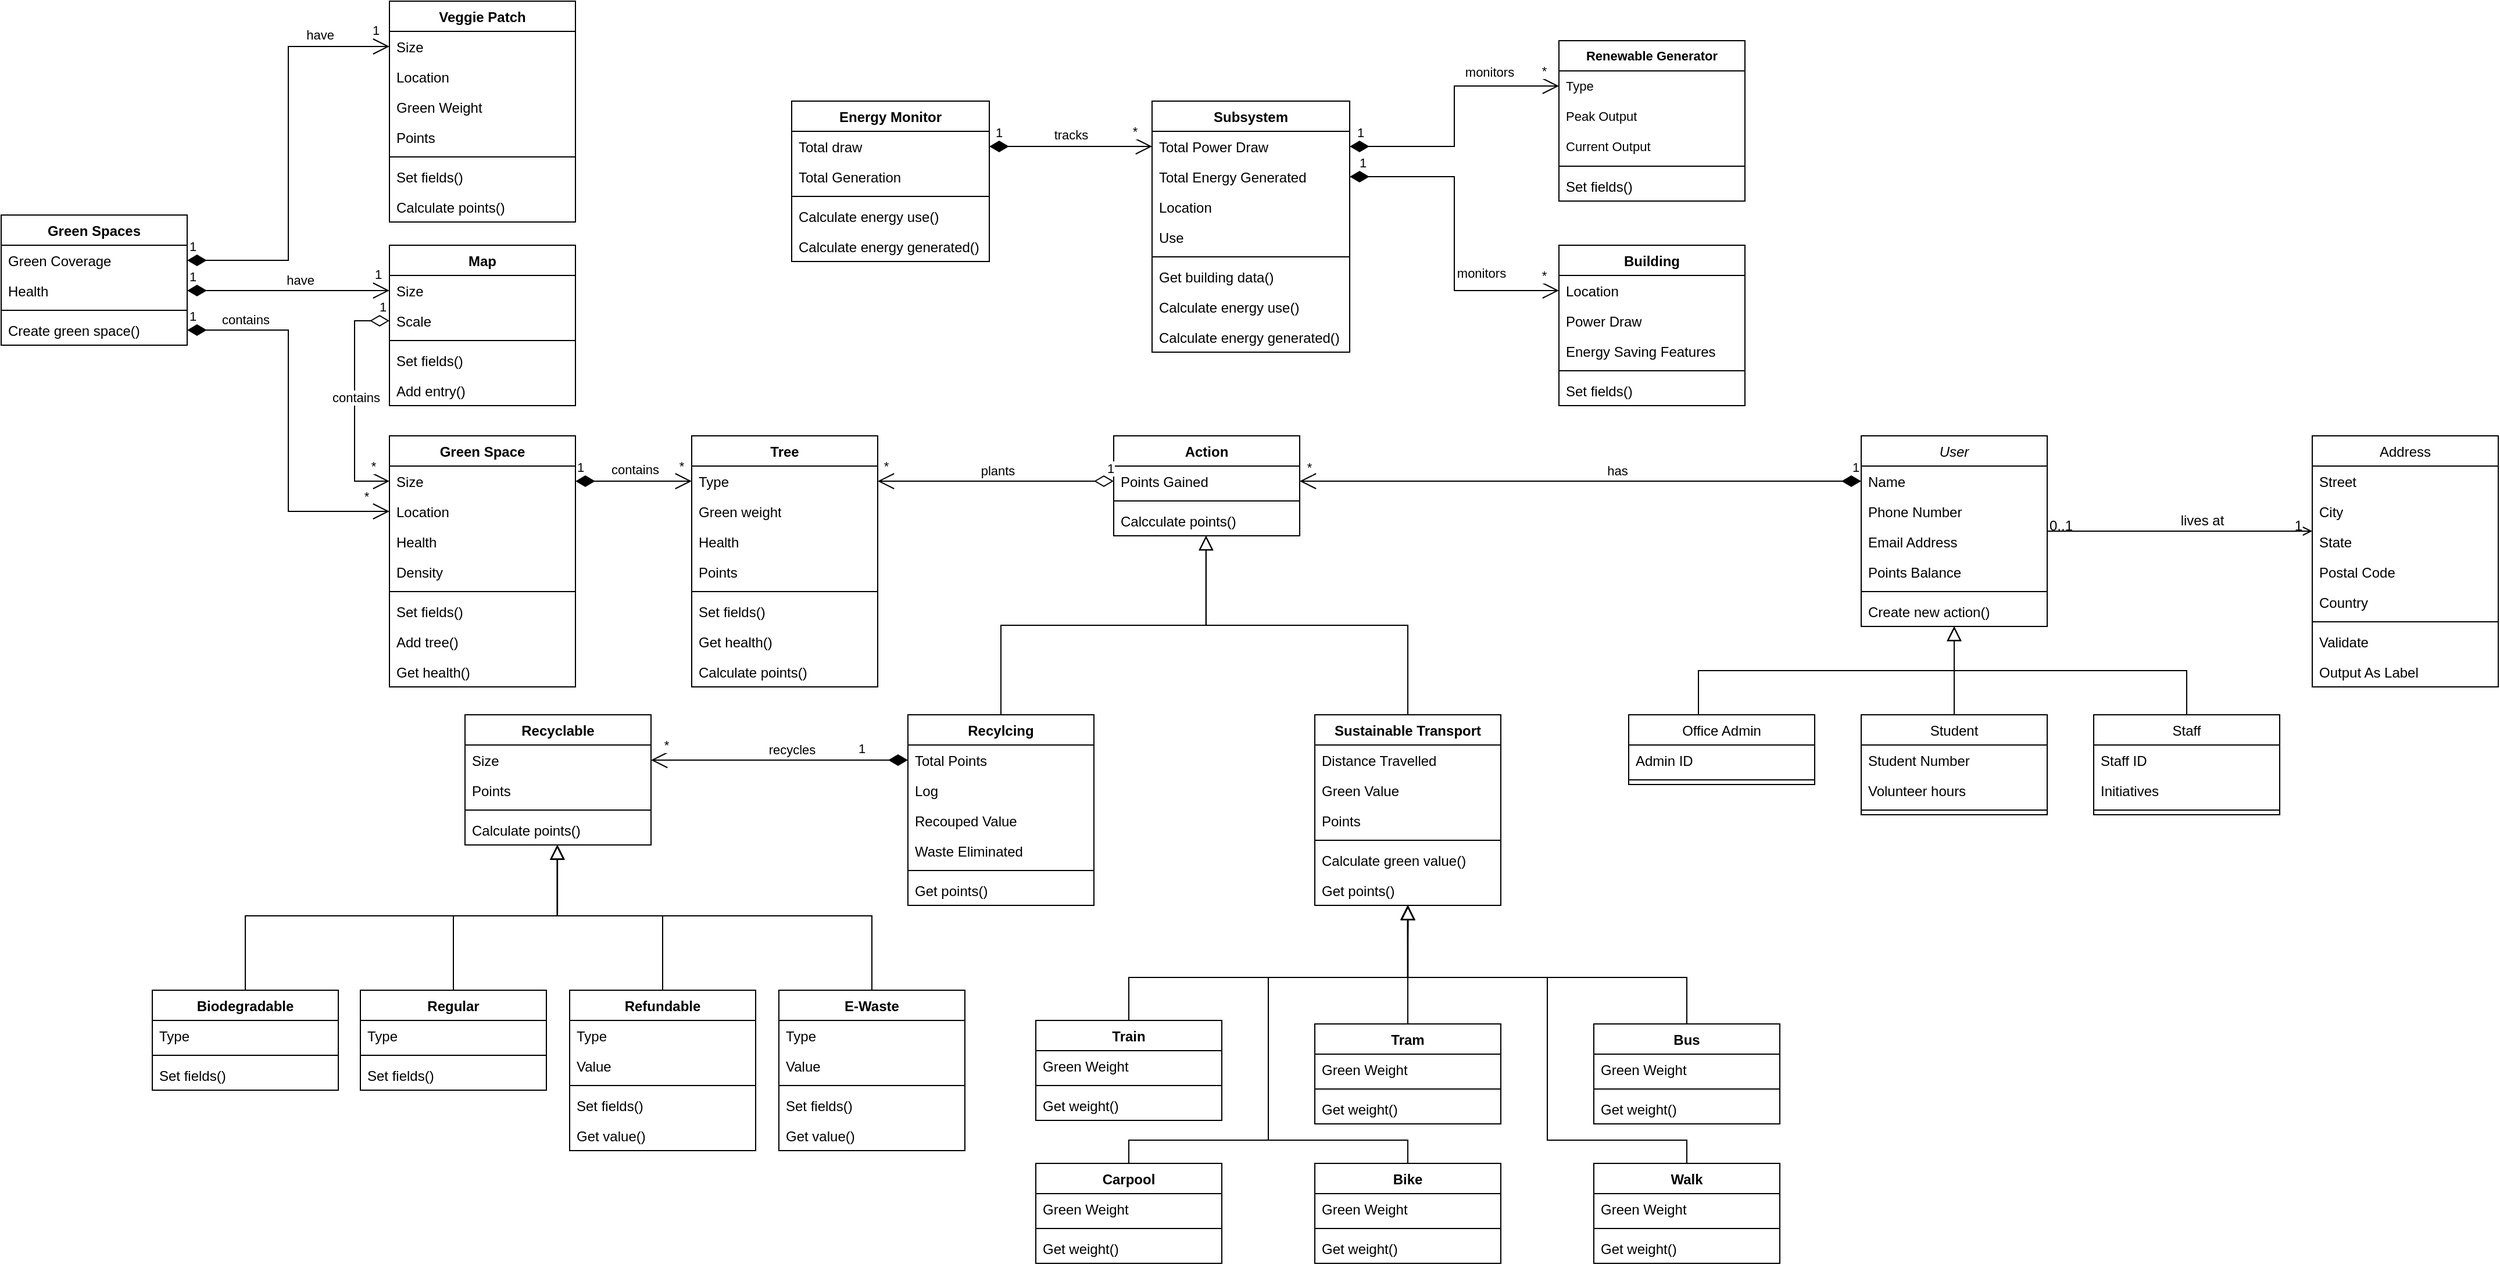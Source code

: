<mxfile version="24.7.17">
  <diagram id="C5RBs43oDa-KdzZeNtuy" name="Page-1">
    <mxGraphModel dx="3448" dy="2006" grid="1" gridSize="10" guides="1" tooltips="1" connect="1" arrows="1" fold="1" page="1" pageScale="1" pageWidth="827" pageHeight="1169" math="0" shadow="0">
      <root>
        <mxCell id="WIyWlLk6GJQsqaUBKTNV-0" />
        <mxCell id="WIyWlLk6GJQsqaUBKTNV-1" parent="WIyWlLk6GJQsqaUBKTNV-0" />
        <mxCell id="zkfFHV4jXpPFQw0GAbJ--0" value="User" style="swimlane;fontStyle=2;align=center;verticalAlign=top;childLayout=stackLayout;horizontal=1;startSize=26;horizontalStack=0;resizeParent=1;resizeLast=0;collapsible=1;marginBottom=0;rounded=0;shadow=0;strokeWidth=1;" parent="WIyWlLk6GJQsqaUBKTNV-1" vertex="1">
          <mxGeometry x="230" y="300" width="160" height="164" as="geometry">
            <mxRectangle x="230" y="140" width="160" height="26" as="alternateBounds" />
          </mxGeometry>
        </mxCell>
        <mxCell id="zkfFHV4jXpPFQw0GAbJ--1" value="Name" style="text;align=left;verticalAlign=top;spacingLeft=4;spacingRight=4;overflow=hidden;rotatable=0;points=[[0,0.5],[1,0.5]];portConstraint=eastwest;" parent="zkfFHV4jXpPFQw0GAbJ--0" vertex="1">
          <mxGeometry y="26" width="160" height="26" as="geometry" />
        </mxCell>
        <mxCell id="zkfFHV4jXpPFQw0GAbJ--2" value="Phone Number" style="text;align=left;verticalAlign=top;spacingLeft=4;spacingRight=4;overflow=hidden;rotatable=0;points=[[0,0.5],[1,0.5]];portConstraint=eastwest;rounded=0;shadow=0;html=0;" parent="zkfFHV4jXpPFQw0GAbJ--0" vertex="1">
          <mxGeometry y="52" width="160" height="26" as="geometry" />
        </mxCell>
        <mxCell id="zkfFHV4jXpPFQw0GAbJ--3" value="Email Address" style="text;align=left;verticalAlign=top;spacingLeft=4;spacingRight=4;overflow=hidden;rotatable=0;points=[[0,0.5],[1,0.5]];portConstraint=eastwest;rounded=0;shadow=0;html=0;" parent="zkfFHV4jXpPFQw0GAbJ--0" vertex="1">
          <mxGeometry y="78" width="160" height="26" as="geometry" />
        </mxCell>
        <mxCell id="12su_o2bsFTduSx-poA8-12" value="Points Balance" style="text;align=left;verticalAlign=top;spacingLeft=4;spacingRight=4;overflow=hidden;rotatable=0;points=[[0,0.5],[1,0.5]];portConstraint=eastwest;rounded=0;shadow=0;html=0;" parent="zkfFHV4jXpPFQw0GAbJ--0" vertex="1">
          <mxGeometry y="104" width="160" height="26" as="geometry" />
        </mxCell>
        <mxCell id="zkfFHV4jXpPFQw0GAbJ--4" value="" style="line;html=1;strokeWidth=1;align=left;verticalAlign=middle;spacingTop=-1;spacingLeft=3;spacingRight=3;rotatable=0;labelPosition=right;points=[];portConstraint=eastwest;" parent="zkfFHV4jXpPFQw0GAbJ--0" vertex="1">
          <mxGeometry y="130" width="160" height="8" as="geometry" />
        </mxCell>
        <mxCell id="zkfFHV4jXpPFQw0GAbJ--5" value="Create new action()" style="text;align=left;verticalAlign=top;spacingLeft=4;spacingRight=4;overflow=hidden;rotatable=0;points=[[0,0.5],[1,0.5]];portConstraint=eastwest;" parent="zkfFHV4jXpPFQw0GAbJ--0" vertex="1">
          <mxGeometry y="138" width="160" height="26" as="geometry" />
        </mxCell>
        <mxCell id="zkfFHV4jXpPFQw0GAbJ--6" value="Student" style="swimlane;fontStyle=0;align=center;verticalAlign=top;childLayout=stackLayout;horizontal=1;startSize=26;horizontalStack=0;resizeParent=1;resizeLast=0;collapsible=1;marginBottom=0;rounded=0;shadow=0;strokeWidth=1;" parent="WIyWlLk6GJQsqaUBKTNV-1" vertex="1">
          <mxGeometry x="230" y="540" width="160" height="86" as="geometry">
            <mxRectangle x="130" y="380" width="160" height="26" as="alternateBounds" />
          </mxGeometry>
        </mxCell>
        <mxCell id="zkfFHV4jXpPFQw0GAbJ--7" value="Student Number" style="text;align=left;verticalAlign=top;spacingLeft=4;spacingRight=4;overflow=hidden;rotatable=0;points=[[0,0.5],[1,0.5]];portConstraint=eastwest;" parent="zkfFHV4jXpPFQw0GAbJ--6" vertex="1">
          <mxGeometry y="26" width="160" height="26" as="geometry" />
        </mxCell>
        <mxCell id="PW6cV-nQp8szpXYT9WSV-21" value="Volunteer hours" style="text;align=left;verticalAlign=top;spacingLeft=4;spacingRight=4;overflow=hidden;rotatable=0;points=[[0,0.5],[1,0.5]];portConstraint=eastwest;" vertex="1" parent="zkfFHV4jXpPFQw0GAbJ--6">
          <mxGeometry y="52" width="160" height="26" as="geometry" />
        </mxCell>
        <mxCell id="zkfFHV4jXpPFQw0GAbJ--9" value="" style="line;html=1;strokeWidth=1;align=left;verticalAlign=middle;spacingTop=-1;spacingLeft=3;spacingRight=3;rotatable=0;labelPosition=right;points=[];portConstraint=eastwest;" parent="zkfFHV4jXpPFQw0GAbJ--6" vertex="1">
          <mxGeometry y="78" width="160" height="8" as="geometry" />
        </mxCell>
        <mxCell id="zkfFHV4jXpPFQw0GAbJ--12" value="" style="endArrow=block;endSize=10;endFill=0;shadow=0;strokeWidth=1;rounded=0;curved=0;edgeStyle=elbowEdgeStyle;elbow=vertical;" parent="WIyWlLk6GJQsqaUBKTNV-1" source="zkfFHV4jXpPFQw0GAbJ--6" target="zkfFHV4jXpPFQw0GAbJ--0" edge="1">
          <mxGeometry width="160" relative="1" as="geometry">
            <mxPoint x="310" y="383" as="sourcePoint" />
            <mxPoint x="310" y="383" as="targetPoint" />
          </mxGeometry>
        </mxCell>
        <mxCell id="zkfFHV4jXpPFQw0GAbJ--16" value="" style="endArrow=block;endSize=10;endFill=0;shadow=0;strokeWidth=1;rounded=0;curved=0;edgeStyle=elbowEdgeStyle;elbow=vertical;exitX=0.5;exitY=0;exitDx=0;exitDy=0;" parent="WIyWlLk6GJQsqaUBKTNV-1" source="BsTGnFoNdfzZ-t9TmFs6-2" target="zkfFHV4jXpPFQw0GAbJ--0" edge="1">
          <mxGeometry width="160" relative="1" as="geometry">
            <mxPoint x="510" y="502" as="sourcePoint" />
            <mxPoint x="420" y="451" as="targetPoint" />
          </mxGeometry>
        </mxCell>
        <mxCell id="zkfFHV4jXpPFQw0GAbJ--17" value="Address" style="swimlane;fontStyle=0;align=center;verticalAlign=top;childLayout=stackLayout;horizontal=1;startSize=26;horizontalStack=0;resizeParent=1;resizeLast=0;collapsible=1;marginBottom=0;rounded=0;shadow=0;strokeWidth=1;" parent="WIyWlLk6GJQsqaUBKTNV-1" vertex="1">
          <mxGeometry x="618" y="300" width="160" height="216" as="geometry">
            <mxRectangle x="550" y="140" width="160" height="26" as="alternateBounds" />
          </mxGeometry>
        </mxCell>
        <mxCell id="zkfFHV4jXpPFQw0GAbJ--18" value="Street" style="text;align=left;verticalAlign=top;spacingLeft=4;spacingRight=4;overflow=hidden;rotatable=0;points=[[0,0.5],[1,0.5]];portConstraint=eastwest;" parent="zkfFHV4jXpPFQw0GAbJ--17" vertex="1">
          <mxGeometry y="26" width="160" height="26" as="geometry" />
        </mxCell>
        <mxCell id="zkfFHV4jXpPFQw0GAbJ--19" value="City" style="text;align=left;verticalAlign=top;spacingLeft=4;spacingRight=4;overflow=hidden;rotatable=0;points=[[0,0.5],[1,0.5]];portConstraint=eastwest;rounded=0;shadow=0;html=0;" parent="zkfFHV4jXpPFQw0GAbJ--17" vertex="1">
          <mxGeometry y="52" width="160" height="26" as="geometry" />
        </mxCell>
        <mxCell id="zkfFHV4jXpPFQw0GAbJ--20" value="State" style="text;align=left;verticalAlign=top;spacingLeft=4;spacingRight=4;overflow=hidden;rotatable=0;points=[[0,0.5],[1,0.5]];portConstraint=eastwest;rounded=0;shadow=0;html=0;" parent="zkfFHV4jXpPFQw0GAbJ--17" vertex="1">
          <mxGeometry y="78" width="160" height="26" as="geometry" />
        </mxCell>
        <mxCell id="zkfFHV4jXpPFQw0GAbJ--21" value="Postal Code" style="text;align=left;verticalAlign=top;spacingLeft=4;spacingRight=4;overflow=hidden;rotatable=0;points=[[0,0.5],[1,0.5]];portConstraint=eastwest;rounded=0;shadow=0;html=0;" parent="zkfFHV4jXpPFQw0GAbJ--17" vertex="1">
          <mxGeometry y="104" width="160" height="26" as="geometry" />
        </mxCell>
        <mxCell id="zkfFHV4jXpPFQw0GAbJ--22" value="Country" style="text;align=left;verticalAlign=top;spacingLeft=4;spacingRight=4;overflow=hidden;rotatable=0;points=[[0,0.5],[1,0.5]];portConstraint=eastwest;rounded=0;shadow=0;html=0;" parent="zkfFHV4jXpPFQw0GAbJ--17" vertex="1">
          <mxGeometry y="130" width="160" height="26" as="geometry" />
        </mxCell>
        <mxCell id="zkfFHV4jXpPFQw0GAbJ--23" value="" style="line;html=1;strokeWidth=1;align=left;verticalAlign=middle;spacingTop=-1;spacingLeft=3;spacingRight=3;rotatable=0;labelPosition=right;points=[];portConstraint=eastwest;" parent="zkfFHV4jXpPFQw0GAbJ--17" vertex="1">
          <mxGeometry y="156" width="160" height="8" as="geometry" />
        </mxCell>
        <mxCell id="zkfFHV4jXpPFQw0GAbJ--24" value="Validate" style="text;align=left;verticalAlign=top;spacingLeft=4;spacingRight=4;overflow=hidden;rotatable=0;points=[[0,0.5],[1,0.5]];portConstraint=eastwest;" parent="zkfFHV4jXpPFQw0GAbJ--17" vertex="1">
          <mxGeometry y="164" width="160" height="26" as="geometry" />
        </mxCell>
        <mxCell id="zkfFHV4jXpPFQw0GAbJ--25" value="Output As Label" style="text;align=left;verticalAlign=top;spacingLeft=4;spacingRight=4;overflow=hidden;rotatable=0;points=[[0,0.5],[1,0.5]];portConstraint=eastwest;" parent="zkfFHV4jXpPFQw0GAbJ--17" vertex="1">
          <mxGeometry y="190" width="160" height="26" as="geometry" />
        </mxCell>
        <mxCell id="zkfFHV4jXpPFQw0GAbJ--26" value="" style="endArrow=open;shadow=0;strokeWidth=1;rounded=0;curved=0;endFill=1;edgeStyle=elbowEdgeStyle;elbow=vertical;" parent="WIyWlLk6GJQsqaUBKTNV-1" source="zkfFHV4jXpPFQw0GAbJ--0" target="zkfFHV4jXpPFQw0GAbJ--17" edge="1">
          <mxGeometry x="0.5" y="41" relative="1" as="geometry">
            <mxPoint x="490" y="372" as="sourcePoint" />
            <mxPoint x="650" y="372" as="targetPoint" />
            <mxPoint x="-40" y="32" as="offset" />
          </mxGeometry>
        </mxCell>
        <mxCell id="zkfFHV4jXpPFQw0GAbJ--27" value="0..1" style="resizable=0;align=left;verticalAlign=bottom;labelBackgroundColor=none;fontSize=12;" parent="zkfFHV4jXpPFQw0GAbJ--26" connectable="0" vertex="1">
          <mxGeometry x="-1" relative="1" as="geometry">
            <mxPoint y="4" as="offset" />
          </mxGeometry>
        </mxCell>
        <mxCell id="zkfFHV4jXpPFQw0GAbJ--28" value="1" style="resizable=0;align=right;verticalAlign=bottom;labelBackgroundColor=none;fontSize=12;" parent="zkfFHV4jXpPFQw0GAbJ--26" connectable="0" vertex="1">
          <mxGeometry x="1" relative="1" as="geometry">
            <mxPoint x="-7" y="4" as="offset" />
          </mxGeometry>
        </mxCell>
        <mxCell id="zkfFHV4jXpPFQw0GAbJ--29" value="lives at" style="text;html=1;resizable=0;points=[];;align=center;verticalAlign=middle;labelBackgroundColor=none;rounded=0;shadow=0;strokeWidth=1;fontSize=12;" parent="zkfFHV4jXpPFQw0GAbJ--26" vertex="1" connectable="0">
          <mxGeometry x="0.5" y="49" relative="1" as="geometry">
            <mxPoint x="-38" y="40" as="offset" />
          </mxGeometry>
        </mxCell>
        <mxCell id="12su_o2bsFTduSx-poA8-0" value="Office Admin" style="swimlane;fontStyle=0;align=center;verticalAlign=top;childLayout=stackLayout;horizontal=1;startSize=26;horizontalStack=0;resizeParent=1;resizeLast=0;collapsible=1;marginBottom=0;rounded=0;shadow=0;strokeWidth=1;" parent="WIyWlLk6GJQsqaUBKTNV-1" vertex="1">
          <mxGeometry x="30" y="540" width="160" height="60" as="geometry">
            <mxRectangle x="130" y="380" width="160" height="26" as="alternateBounds" />
          </mxGeometry>
        </mxCell>
        <mxCell id="12su_o2bsFTduSx-poA8-1" value="Admin ID" style="text;align=left;verticalAlign=top;spacingLeft=4;spacingRight=4;overflow=hidden;rotatable=0;points=[[0,0.5],[1,0.5]];portConstraint=eastwest;" parent="12su_o2bsFTduSx-poA8-0" vertex="1">
          <mxGeometry y="26" width="160" height="26" as="geometry" />
        </mxCell>
        <mxCell id="12su_o2bsFTduSx-poA8-3" value="" style="line;html=1;strokeWidth=1;align=left;verticalAlign=middle;spacingTop=-1;spacingLeft=3;spacingRight=3;rotatable=0;labelPosition=right;points=[];portConstraint=eastwest;" parent="12su_o2bsFTduSx-poA8-0" vertex="1">
          <mxGeometry y="52" width="160" height="8" as="geometry" />
        </mxCell>
        <mxCell id="12su_o2bsFTduSx-poA8-7" value="" style="endArrow=block;endSize=10;endFill=0;shadow=0;strokeWidth=1;rounded=0;curved=0;edgeStyle=elbowEdgeStyle;elbow=vertical;exitX=0.5;exitY=0;exitDx=0;exitDy=0;" parent="WIyWlLk6GJQsqaUBKTNV-1" target="zkfFHV4jXpPFQw0GAbJ--5" edge="1">
          <mxGeometry width="160" relative="1" as="geometry">
            <mxPoint x="90" y="540" as="sourcePoint" />
            <mxPoint x="410" y="448" as="targetPoint" />
          </mxGeometry>
        </mxCell>
        <mxCell id="12su_o2bsFTduSx-poA8-8" value="Action" style="swimlane;fontStyle=1;align=center;verticalAlign=top;childLayout=stackLayout;horizontal=1;startSize=26;horizontalStack=0;resizeParent=1;resizeParentMax=0;resizeLast=0;collapsible=1;marginBottom=0;whiteSpace=wrap;html=1;" parent="WIyWlLk6GJQsqaUBKTNV-1" vertex="1">
          <mxGeometry x="-413" y="300" width="160" height="86" as="geometry" />
        </mxCell>
        <mxCell id="12su_o2bsFTduSx-poA8-9" value="Points Gained" style="text;strokeColor=none;fillColor=none;align=left;verticalAlign=top;spacingLeft=4;spacingRight=4;overflow=hidden;rotatable=0;points=[[0,0.5],[1,0.5]];portConstraint=eastwest;whiteSpace=wrap;html=1;" parent="12su_o2bsFTduSx-poA8-8" vertex="1">
          <mxGeometry y="26" width="160" height="26" as="geometry" />
        </mxCell>
        <mxCell id="12su_o2bsFTduSx-poA8-10" value="" style="line;strokeWidth=1;fillColor=none;align=left;verticalAlign=middle;spacingTop=-1;spacingLeft=3;spacingRight=3;rotatable=0;labelPosition=right;points=[];portConstraint=eastwest;strokeColor=inherit;" parent="12su_o2bsFTduSx-poA8-8" vertex="1">
          <mxGeometry y="52" width="160" height="8" as="geometry" />
        </mxCell>
        <mxCell id="12su_o2bsFTduSx-poA8-11" value="Calcculate points()" style="text;strokeColor=none;fillColor=none;align=left;verticalAlign=top;spacingLeft=4;spacingRight=4;overflow=hidden;rotatable=0;points=[[0,0.5],[1,0.5]];portConstraint=eastwest;whiteSpace=wrap;html=1;" parent="12su_o2bsFTduSx-poA8-8" vertex="1">
          <mxGeometry y="60" width="160" height="26" as="geometry" />
        </mxCell>
        <mxCell id="12su_o2bsFTduSx-poA8-13" value="Green Space" style="swimlane;fontStyle=1;align=center;verticalAlign=top;childLayout=stackLayout;horizontal=1;startSize=26;horizontalStack=0;resizeParent=1;resizeParentMax=0;resizeLast=0;collapsible=1;marginBottom=0;whiteSpace=wrap;html=1;" parent="WIyWlLk6GJQsqaUBKTNV-1" vertex="1">
          <mxGeometry x="-1036" y="300" width="160" height="216" as="geometry" />
        </mxCell>
        <mxCell id="12su_o2bsFTduSx-poA8-14" value="Size" style="text;strokeColor=none;fillColor=none;align=left;verticalAlign=top;spacingLeft=4;spacingRight=4;overflow=hidden;rotatable=0;points=[[0,0.5],[1,0.5]];portConstraint=eastwest;whiteSpace=wrap;html=1;" parent="12su_o2bsFTduSx-poA8-13" vertex="1">
          <mxGeometry y="26" width="160" height="26" as="geometry" />
        </mxCell>
        <mxCell id="12su_o2bsFTduSx-poA8-157" value="Location" style="text;strokeColor=none;fillColor=none;align=left;verticalAlign=top;spacingLeft=4;spacingRight=4;overflow=hidden;rotatable=0;points=[[0,0.5],[1,0.5]];portConstraint=eastwest;whiteSpace=wrap;html=1;" parent="12su_o2bsFTduSx-poA8-13" vertex="1">
          <mxGeometry y="52" width="160" height="26" as="geometry" />
        </mxCell>
        <mxCell id="12su_o2bsFTduSx-poA8-154" value="Health" style="text;strokeColor=none;fillColor=none;align=left;verticalAlign=top;spacingLeft=4;spacingRight=4;overflow=hidden;rotatable=0;points=[[0,0.5],[1,0.5]];portConstraint=eastwest;whiteSpace=wrap;html=1;" parent="12su_o2bsFTduSx-poA8-13" vertex="1">
          <mxGeometry y="78" width="160" height="26" as="geometry" />
        </mxCell>
        <mxCell id="12su_o2bsFTduSx-poA8-165" value="Density" style="text;strokeColor=none;fillColor=none;align=left;verticalAlign=top;spacingLeft=4;spacingRight=4;overflow=hidden;rotatable=0;points=[[0,0.5],[1,0.5]];portConstraint=eastwest;whiteSpace=wrap;html=1;" parent="12su_o2bsFTduSx-poA8-13" vertex="1">
          <mxGeometry y="104" width="160" height="26" as="geometry" />
        </mxCell>
        <mxCell id="12su_o2bsFTduSx-poA8-15" value="" style="line;strokeWidth=1;fillColor=none;align=left;verticalAlign=middle;spacingTop=-1;spacingLeft=3;spacingRight=3;rotatable=0;labelPosition=right;points=[];portConstraint=eastwest;strokeColor=inherit;" parent="12su_o2bsFTduSx-poA8-13" vertex="1">
          <mxGeometry y="130" width="160" height="8" as="geometry" />
        </mxCell>
        <mxCell id="12su_o2bsFTduSx-poA8-16" value="Set fields()" style="text;strokeColor=none;fillColor=none;align=left;verticalAlign=top;spacingLeft=4;spacingRight=4;overflow=hidden;rotatable=0;points=[[0,0.5],[1,0.5]];portConstraint=eastwest;whiteSpace=wrap;html=1;" parent="12su_o2bsFTduSx-poA8-13" vertex="1">
          <mxGeometry y="138" width="160" height="26" as="geometry" />
        </mxCell>
        <mxCell id="PW6cV-nQp8szpXYT9WSV-16" value="Add tree()" style="text;strokeColor=none;fillColor=none;align=left;verticalAlign=top;spacingLeft=4;spacingRight=4;overflow=hidden;rotatable=0;points=[[0,0.5],[1,0.5]];portConstraint=eastwest;whiteSpace=wrap;html=1;" vertex="1" parent="12su_o2bsFTduSx-poA8-13">
          <mxGeometry y="164" width="160" height="26" as="geometry" />
        </mxCell>
        <mxCell id="PW6cV-nQp8szpXYT9WSV-17" value="Get health()" style="text;strokeColor=none;fillColor=none;align=left;verticalAlign=top;spacingLeft=4;spacingRight=4;overflow=hidden;rotatable=0;points=[[0,0.5],[1,0.5]];portConstraint=eastwest;whiteSpace=wrap;html=1;" vertex="1" parent="12su_o2bsFTduSx-poA8-13">
          <mxGeometry y="190" width="160" height="26" as="geometry" />
        </mxCell>
        <mxCell id="12su_o2bsFTduSx-poA8-17" value="Tree" style="swimlane;fontStyle=1;align=center;verticalAlign=top;childLayout=stackLayout;horizontal=1;startSize=26;horizontalStack=0;resizeParent=1;resizeParentMax=0;resizeLast=0;collapsible=1;marginBottom=0;whiteSpace=wrap;html=1;" parent="WIyWlLk6GJQsqaUBKTNV-1" vertex="1">
          <mxGeometry x="-776" y="300" width="160" height="216" as="geometry" />
        </mxCell>
        <mxCell id="12su_o2bsFTduSx-poA8-167" value="Type" style="text;strokeColor=none;fillColor=none;align=left;verticalAlign=top;spacingLeft=4;spacingRight=4;overflow=hidden;rotatable=0;points=[[0,0.5],[1,0.5]];portConstraint=eastwest;whiteSpace=wrap;html=1;" parent="12su_o2bsFTduSx-poA8-17" vertex="1">
          <mxGeometry y="26" width="160" height="26" as="geometry" />
        </mxCell>
        <mxCell id="12su_o2bsFTduSx-poA8-18" value="Green weight" style="text;strokeColor=none;fillColor=none;align=left;verticalAlign=top;spacingLeft=4;spacingRight=4;overflow=hidden;rotatable=0;points=[[0,0.5],[1,0.5]];portConstraint=eastwest;whiteSpace=wrap;html=1;" parent="12su_o2bsFTduSx-poA8-17" vertex="1">
          <mxGeometry y="52" width="160" height="26" as="geometry" />
        </mxCell>
        <mxCell id="12su_o2bsFTduSx-poA8-149" value="Health" style="text;strokeColor=none;fillColor=none;align=left;verticalAlign=top;spacingLeft=4;spacingRight=4;overflow=hidden;rotatable=0;points=[[0,0.5],[1,0.5]];portConstraint=eastwest;whiteSpace=wrap;html=1;" parent="12su_o2bsFTduSx-poA8-17" vertex="1">
          <mxGeometry y="78" width="160" height="26" as="geometry" />
        </mxCell>
        <mxCell id="12su_o2bsFTduSx-poA8-153" value="Points" style="text;strokeColor=none;fillColor=none;align=left;verticalAlign=top;spacingLeft=4;spacingRight=4;overflow=hidden;rotatable=0;points=[[0,0.5],[1,0.5]];portConstraint=eastwest;whiteSpace=wrap;html=1;" parent="12su_o2bsFTduSx-poA8-17" vertex="1">
          <mxGeometry y="104" width="160" height="26" as="geometry" />
        </mxCell>
        <mxCell id="12su_o2bsFTduSx-poA8-19" value="" style="line;strokeWidth=1;fillColor=none;align=left;verticalAlign=middle;spacingTop=-1;spacingLeft=3;spacingRight=3;rotatable=0;labelPosition=right;points=[];portConstraint=eastwest;strokeColor=inherit;" parent="12su_o2bsFTduSx-poA8-17" vertex="1">
          <mxGeometry y="130" width="160" height="8" as="geometry" />
        </mxCell>
        <mxCell id="PW6cV-nQp8szpXYT9WSV-11" value="Set fields()" style="text;strokeColor=none;fillColor=none;align=left;verticalAlign=top;spacingLeft=4;spacingRight=4;overflow=hidden;rotatable=0;points=[[0,0.5],[1,0.5]];portConstraint=eastwest;whiteSpace=wrap;html=1;" vertex="1" parent="12su_o2bsFTduSx-poA8-17">
          <mxGeometry y="138" width="160" height="26" as="geometry" />
        </mxCell>
        <mxCell id="12su_o2bsFTduSx-poA8-20" value="Get health()" style="text;strokeColor=none;fillColor=none;align=left;verticalAlign=top;spacingLeft=4;spacingRight=4;overflow=hidden;rotatable=0;points=[[0,0.5],[1,0.5]];portConstraint=eastwest;whiteSpace=wrap;html=1;" parent="12su_o2bsFTduSx-poA8-17" vertex="1">
          <mxGeometry y="164" width="160" height="26" as="geometry" />
        </mxCell>
        <mxCell id="PW6cV-nQp8szpXYT9WSV-12" value="Calculate points()" style="text;strokeColor=none;fillColor=none;align=left;verticalAlign=top;spacingLeft=4;spacingRight=4;overflow=hidden;rotatable=0;points=[[0,0.5],[1,0.5]];portConstraint=eastwest;whiteSpace=wrap;html=1;" vertex="1" parent="12su_o2bsFTduSx-poA8-17">
          <mxGeometry y="190" width="160" height="26" as="geometry" />
        </mxCell>
        <mxCell id="12su_o2bsFTduSx-poA8-35" value="Recylcing" style="swimlane;fontStyle=1;align=center;verticalAlign=top;childLayout=stackLayout;horizontal=1;startSize=26;horizontalStack=0;resizeParent=1;resizeParentMax=0;resizeLast=0;collapsible=1;marginBottom=0;whiteSpace=wrap;html=1;" parent="WIyWlLk6GJQsqaUBKTNV-1" vertex="1">
          <mxGeometry x="-590" y="540" width="160" height="164" as="geometry" />
        </mxCell>
        <mxCell id="12su_o2bsFTduSx-poA8-175" value="Total Points" style="text;strokeColor=none;fillColor=none;align=left;verticalAlign=top;spacingLeft=4;spacingRight=4;overflow=hidden;rotatable=0;points=[[0,0.5],[1,0.5]];portConstraint=eastwest;whiteSpace=wrap;html=1;" parent="12su_o2bsFTduSx-poA8-35" vertex="1">
          <mxGeometry y="26" width="160" height="26" as="geometry" />
        </mxCell>
        <mxCell id="BsTGnFoNdfzZ-t9TmFs6-11" value="Log" style="text;strokeColor=none;fillColor=none;align=left;verticalAlign=top;spacingLeft=4;spacingRight=4;overflow=hidden;rotatable=0;points=[[0,0.5],[1,0.5]];portConstraint=eastwest;whiteSpace=wrap;html=1;" parent="12su_o2bsFTduSx-poA8-35" vertex="1">
          <mxGeometry y="52" width="160" height="26" as="geometry" />
        </mxCell>
        <mxCell id="12su_o2bsFTduSx-poA8-174" value="Recouped Value" style="text;strokeColor=none;fillColor=none;align=left;verticalAlign=top;spacingLeft=4;spacingRight=4;overflow=hidden;rotatable=0;points=[[0,0.5],[1,0.5]];portConstraint=eastwest;whiteSpace=wrap;html=1;" parent="12su_o2bsFTduSx-poA8-35" vertex="1">
          <mxGeometry y="78" width="160" height="26" as="geometry" />
        </mxCell>
        <mxCell id="12su_o2bsFTduSx-poA8-176" value="Waste Eliminated" style="text;strokeColor=none;fillColor=none;align=left;verticalAlign=top;spacingLeft=4;spacingRight=4;overflow=hidden;rotatable=0;points=[[0,0.5],[1,0.5]];portConstraint=eastwest;whiteSpace=wrap;html=1;" parent="12su_o2bsFTduSx-poA8-35" vertex="1">
          <mxGeometry y="104" width="160" height="26" as="geometry" />
        </mxCell>
        <mxCell id="12su_o2bsFTduSx-poA8-37" value="" style="line;strokeWidth=1;fillColor=none;align=left;verticalAlign=middle;spacingTop=-1;spacingLeft=3;spacingRight=3;rotatable=0;labelPosition=right;points=[];portConstraint=eastwest;strokeColor=inherit;" parent="12su_o2bsFTduSx-poA8-35" vertex="1">
          <mxGeometry y="130" width="160" height="8" as="geometry" />
        </mxCell>
        <mxCell id="12su_o2bsFTduSx-poA8-38" value="Get points()" style="text;strokeColor=none;fillColor=none;align=left;verticalAlign=top;spacingLeft=4;spacingRight=4;overflow=hidden;rotatable=0;points=[[0,0.5],[1,0.5]];portConstraint=eastwest;whiteSpace=wrap;html=1;" parent="12su_o2bsFTduSx-poA8-35" vertex="1">
          <mxGeometry y="138" width="160" height="26" as="geometry" />
        </mxCell>
        <mxCell id="12su_o2bsFTduSx-poA8-43" value="Refundable" style="swimlane;fontStyle=1;align=center;verticalAlign=top;childLayout=stackLayout;horizontal=1;startSize=26;horizontalStack=0;resizeParent=1;resizeParentMax=0;resizeLast=0;collapsible=1;marginBottom=0;whiteSpace=wrap;html=1;" parent="WIyWlLk6GJQsqaUBKTNV-1" vertex="1">
          <mxGeometry x="-881" y="777" width="160" height="138" as="geometry" />
        </mxCell>
        <mxCell id="12su_o2bsFTduSx-poA8-44" value="Type" style="text;strokeColor=none;fillColor=none;align=left;verticalAlign=top;spacingLeft=4;spacingRight=4;overflow=hidden;rotatable=0;points=[[0,0.5],[1,0.5]];portConstraint=eastwest;whiteSpace=wrap;html=1;" parent="12su_o2bsFTduSx-poA8-43" vertex="1">
          <mxGeometry y="26" width="160" height="26" as="geometry" />
        </mxCell>
        <mxCell id="12su_o2bsFTduSx-poA8-169" value="Value" style="text;strokeColor=none;fillColor=none;align=left;verticalAlign=top;spacingLeft=4;spacingRight=4;overflow=hidden;rotatable=0;points=[[0,0.5],[1,0.5]];portConstraint=eastwest;whiteSpace=wrap;html=1;" parent="12su_o2bsFTduSx-poA8-43" vertex="1">
          <mxGeometry y="52" width="160" height="26" as="geometry" />
        </mxCell>
        <mxCell id="12su_o2bsFTduSx-poA8-45" value="" style="line;strokeWidth=1;fillColor=none;align=left;verticalAlign=middle;spacingTop=-1;spacingLeft=3;spacingRight=3;rotatable=0;labelPosition=right;points=[];portConstraint=eastwest;strokeColor=inherit;" parent="12su_o2bsFTduSx-poA8-43" vertex="1">
          <mxGeometry y="78" width="160" height="8" as="geometry" />
        </mxCell>
        <mxCell id="12su_o2bsFTduSx-poA8-46" value="Set fields()" style="text;strokeColor=none;fillColor=none;align=left;verticalAlign=top;spacingLeft=4;spacingRight=4;overflow=hidden;rotatable=0;points=[[0,0.5],[1,0.5]];portConstraint=eastwest;whiteSpace=wrap;html=1;" parent="12su_o2bsFTduSx-poA8-43" vertex="1">
          <mxGeometry y="86" width="160" height="26" as="geometry" />
        </mxCell>
        <mxCell id="PW6cV-nQp8szpXYT9WSV-10" value="Get value()" style="text;strokeColor=none;fillColor=none;align=left;verticalAlign=top;spacingLeft=4;spacingRight=4;overflow=hidden;rotatable=0;points=[[0,0.5],[1,0.5]];portConstraint=eastwest;whiteSpace=wrap;html=1;" vertex="1" parent="12su_o2bsFTduSx-poA8-43">
          <mxGeometry y="112" width="160" height="26" as="geometry" />
        </mxCell>
        <mxCell id="12su_o2bsFTduSx-poA8-52" value="Energy Monitor" style="swimlane;fontStyle=1;align=center;verticalAlign=top;childLayout=stackLayout;horizontal=1;startSize=26;horizontalStack=0;resizeParent=1;resizeParentMax=0;resizeLast=0;collapsible=1;marginBottom=0;whiteSpace=wrap;html=1;" parent="WIyWlLk6GJQsqaUBKTNV-1" vertex="1">
          <mxGeometry x="-690" y="12" width="170" height="138" as="geometry" />
        </mxCell>
        <mxCell id="12su_o2bsFTduSx-poA8-53" value="Total draw" style="text;strokeColor=none;fillColor=none;align=left;verticalAlign=top;spacingLeft=4;spacingRight=4;overflow=hidden;rotatable=0;points=[[0,0.5],[1,0.5]];portConstraint=eastwest;whiteSpace=wrap;html=1;" parent="12su_o2bsFTduSx-poA8-52" vertex="1">
          <mxGeometry y="26" width="170" height="26" as="geometry" />
        </mxCell>
        <mxCell id="PW6cV-nQp8szpXYT9WSV-18" value="Total Generation" style="text;strokeColor=none;fillColor=none;align=left;verticalAlign=top;spacingLeft=4;spacingRight=4;overflow=hidden;rotatable=0;points=[[0,0.5],[1,0.5]];portConstraint=eastwest;whiteSpace=wrap;html=1;" vertex="1" parent="12su_o2bsFTduSx-poA8-52">
          <mxGeometry y="52" width="170" height="26" as="geometry" />
        </mxCell>
        <mxCell id="12su_o2bsFTduSx-poA8-54" value="" style="line;strokeWidth=1;fillColor=none;align=left;verticalAlign=middle;spacingTop=-1;spacingLeft=3;spacingRight=3;rotatable=0;labelPosition=right;points=[];portConstraint=eastwest;strokeColor=inherit;" parent="12su_o2bsFTduSx-poA8-52" vertex="1">
          <mxGeometry y="78" width="170" height="8" as="geometry" />
        </mxCell>
        <mxCell id="12su_o2bsFTduSx-poA8-55" value="Calculate energy use()" style="text;strokeColor=none;fillColor=none;align=left;verticalAlign=top;spacingLeft=4;spacingRight=4;overflow=hidden;rotatable=0;points=[[0,0.5],[1,0.5]];portConstraint=eastwest;whiteSpace=wrap;html=1;" parent="12su_o2bsFTduSx-poA8-52" vertex="1">
          <mxGeometry y="86" width="170" height="26" as="geometry" />
        </mxCell>
        <mxCell id="PW6cV-nQp8szpXYT9WSV-19" value="Calculate energy generated()" style="text;strokeColor=none;fillColor=none;align=left;verticalAlign=top;spacingLeft=4;spacingRight=4;overflow=hidden;rotatable=0;points=[[0,0.5],[1,0.5]];portConstraint=eastwest;whiteSpace=wrap;html=1;" vertex="1" parent="12su_o2bsFTduSx-poA8-52">
          <mxGeometry y="112" width="170" height="26" as="geometry" />
        </mxCell>
        <mxCell id="12su_o2bsFTduSx-poA8-56" value="Subsystem" style="swimlane;fontStyle=1;align=center;verticalAlign=top;childLayout=stackLayout;horizontal=1;startSize=26;horizontalStack=0;resizeParent=1;resizeParentMax=0;resizeLast=0;collapsible=1;marginBottom=0;whiteSpace=wrap;html=1;" parent="WIyWlLk6GJQsqaUBKTNV-1" vertex="1">
          <mxGeometry x="-380" y="12" width="170" height="216" as="geometry" />
        </mxCell>
        <mxCell id="12su_o2bsFTduSx-poA8-57" value="Total Power Draw" style="text;strokeColor=none;fillColor=none;align=left;verticalAlign=top;spacingLeft=4;spacingRight=4;overflow=hidden;rotatable=0;points=[[0,0.5],[1,0.5]];portConstraint=eastwest;whiteSpace=wrap;html=1;" parent="12su_o2bsFTduSx-poA8-56" vertex="1">
          <mxGeometry y="26" width="170" height="26" as="geometry" />
        </mxCell>
        <mxCell id="12su_o2bsFTduSx-poA8-206" value="Total Energy Generated" style="text;strokeColor=none;fillColor=none;align=left;verticalAlign=top;spacingLeft=4;spacingRight=4;overflow=hidden;rotatable=0;points=[[0,0.5],[1,0.5]];portConstraint=eastwest;whiteSpace=wrap;html=1;" parent="12su_o2bsFTduSx-poA8-56" vertex="1">
          <mxGeometry y="52" width="170" height="26" as="geometry" />
        </mxCell>
        <mxCell id="12su_o2bsFTduSx-poA8-208" value="Location" style="text;strokeColor=none;fillColor=none;align=left;verticalAlign=top;spacingLeft=4;spacingRight=4;overflow=hidden;rotatable=0;points=[[0,0.5],[1,0.5]];portConstraint=eastwest;whiteSpace=wrap;html=1;" parent="12su_o2bsFTduSx-poA8-56" vertex="1">
          <mxGeometry y="78" width="170" height="26" as="geometry" />
        </mxCell>
        <mxCell id="12su_o2bsFTduSx-poA8-209" value="Use" style="text;strokeColor=none;fillColor=none;align=left;verticalAlign=top;spacingLeft=4;spacingRight=4;overflow=hidden;rotatable=0;points=[[0,0.5],[1,0.5]];portConstraint=eastwest;whiteSpace=wrap;html=1;" parent="12su_o2bsFTduSx-poA8-56" vertex="1">
          <mxGeometry y="104" width="170" height="26" as="geometry" />
        </mxCell>
        <mxCell id="12su_o2bsFTduSx-poA8-58" value="" style="line;strokeWidth=1;fillColor=none;align=left;verticalAlign=middle;spacingTop=-1;spacingLeft=3;spacingRight=3;rotatable=0;labelPosition=right;points=[];portConstraint=eastwest;strokeColor=inherit;" parent="12su_o2bsFTduSx-poA8-56" vertex="1">
          <mxGeometry y="130" width="170" height="8" as="geometry" />
        </mxCell>
        <mxCell id="12su_o2bsFTduSx-poA8-59" value="Get building data()" style="text;strokeColor=none;fillColor=none;align=left;verticalAlign=top;spacingLeft=4;spacingRight=4;overflow=hidden;rotatable=0;points=[[0,0.5],[1,0.5]];portConstraint=eastwest;whiteSpace=wrap;html=1;" parent="12su_o2bsFTduSx-poA8-56" vertex="1">
          <mxGeometry y="138" width="170" height="26" as="geometry" />
        </mxCell>
        <mxCell id="PW6cV-nQp8szpXYT9WSV-3" value="Calculate energy use()" style="text;strokeColor=none;fillColor=none;align=left;verticalAlign=top;spacingLeft=4;spacingRight=4;overflow=hidden;rotatable=0;points=[[0,0.5],[1,0.5]];portConstraint=eastwest;whiteSpace=wrap;html=1;" vertex="1" parent="12su_o2bsFTduSx-poA8-56">
          <mxGeometry y="164" width="170" height="26" as="geometry" />
        </mxCell>
        <mxCell id="PW6cV-nQp8szpXYT9WSV-4" value="Calculate energy generated()" style="text;strokeColor=none;fillColor=none;align=left;verticalAlign=top;spacingLeft=4;spacingRight=4;overflow=hidden;rotatable=0;points=[[0,0.5],[1,0.5]];portConstraint=eastwest;whiteSpace=wrap;html=1;" vertex="1" parent="12su_o2bsFTduSx-poA8-56">
          <mxGeometry y="190" width="170" height="26" as="geometry" />
        </mxCell>
        <mxCell id="12su_o2bsFTduSx-poA8-60" value="Building" style="swimlane;fontStyle=1;align=center;verticalAlign=top;childLayout=stackLayout;horizontal=1;startSize=26;horizontalStack=0;resizeParent=1;resizeParentMax=0;resizeLast=0;collapsible=1;marginBottom=0;whiteSpace=wrap;html=1;" parent="WIyWlLk6GJQsqaUBKTNV-1" vertex="1">
          <mxGeometry x="-30" y="136" width="160" height="138" as="geometry" />
        </mxCell>
        <mxCell id="12su_o2bsFTduSx-poA8-210" value="Location" style="text;strokeColor=none;fillColor=none;align=left;verticalAlign=top;spacingLeft=4;spacingRight=4;overflow=hidden;rotatable=0;points=[[0,0.5],[1,0.5]];portConstraint=eastwest;whiteSpace=wrap;html=1;" parent="12su_o2bsFTduSx-poA8-60" vertex="1">
          <mxGeometry y="26" width="160" height="26" as="geometry" />
        </mxCell>
        <mxCell id="12su_o2bsFTduSx-poA8-61" value="Power Draw" style="text;strokeColor=none;fillColor=none;align=left;verticalAlign=top;spacingLeft=4;spacingRight=4;overflow=hidden;rotatable=0;points=[[0,0.5],[1,0.5]];portConstraint=eastwest;whiteSpace=wrap;html=1;" parent="12su_o2bsFTduSx-poA8-60" vertex="1">
          <mxGeometry y="52" width="160" height="26" as="geometry" />
        </mxCell>
        <mxCell id="12su_o2bsFTduSx-poA8-207" value="Energy Saving Features" style="text;strokeColor=none;fillColor=none;align=left;verticalAlign=top;spacingLeft=4;spacingRight=4;overflow=hidden;rotatable=0;points=[[0,0.5],[1,0.5]];portConstraint=eastwest;whiteSpace=wrap;html=1;" parent="12su_o2bsFTduSx-poA8-60" vertex="1">
          <mxGeometry y="78" width="160" height="26" as="geometry" />
        </mxCell>
        <mxCell id="12su_o2bsFTduSx-poA8-62" value="" style="line;strokeWidth=1;fillColor=none;align=left;verticalAlign=middle;spacingTop=-1;spacingLeft=3;spacingRight=3;rotatable=0;labelPosition=right;points=[];portConstraint=eastwest;strokeColor=inherit;" parent="12su_o2bsFTduSx-poA8-60" vertex="1">
          <mxGeometry y="104" width="160" height="8" as="geometry" />
        </mxCell>
        <mxCell id="PW6cV-nQp8szpXYT9WSV-6" value="Set fields()" style="text;strokeColor=none;fillColor=none;align=left;verticalAlign=top;spacingLeft=4;spacingRight=4;overflow=hidden;rotatable=0;points=[[0,0.5],[1,0.5]];portConstraint=eastwest;whiteSpace=wrap;html=1;" vertex="1" parent="12su_o2bsFTduSx-poA8-60">
          <mxGeometry y="112" width="160" height="26" as="geometry" />
        </mxCell>
        <mxCell id="12su_o2bsFTduSx-poA8-72" value="Biodegradable" style="swimlane;fontStyle=1;align=center;verticalAlign=top;childLayout=stackLayout;horizontal=1;startSize=26;horizontalStack=0;resizeParent=1;resizeParentMax=0;resizeLast=0;collapsible=1;marginBottom=0;whiteSpace=wrap;html=1;" parent="WIyWlLk6GJQsqaUBKTNV-1" vertex="1">
          <mxGeometry x="-1240" y="777" width="160" height="86" as="geometry" />
        </mxCell>
        <mxCell id="12su_o2bsFTduSx-poA8-73" value="Type" style="text;strokeColor=none;fillColor=none;align=left;verticalAlign=top;spacingLeft=4;spacingRight=4;overflow=hidden;rotatable=0;points=[[0,0.5],[1,0.5]];portConstraint=eastwest;whiteSpace=wrap;html=1;" parent="12su_o2bsFTduSx-poA8-72" vertex="1">
          <mxGeometry y="26" width="160" height="26" as="geometry" />
        </mxCell>
        <mxCell id="12su_o2bsFTduSx-poA8-74" value="" style="line;strokeWidth=1;fillColor=none;align=left;verticalAlign=middle;spacingTop=-1;spacingLeft=3;spacingRight=3;rotatable=0;labelPosition=right;points=[];portConstraint=eastwest;strokeColor=inherit;" parent="12su_o2bsFTduSx-poA8-72" vertex="1">
          <mxGeometry y="52" width="160" height="8" as="geometry" />
        </mxCell>
        <mxCell id="12su_o2bsFTduSx-poA8-75" value="Set fields()" style="text;strokeColor=none;fillColor=none;align=left;verticalAlign=top;spacingLeft=4;spacingRight=4;overflow=hidden;rotatable=0;points=[[0,0.5],[1,0.5]];portConstraint=eastwest;whiteSpace=wrap;html=1;" parent="12su_o2bsFTduSx-poA8-72" vertex="1">
          <mxGeometry y="60" width="160" height="26" as="geometry" />
        </mxCell>
        <mxCell id="12su_o2bsFTduSx-poA8-76" value="E-Waste" style="swimlane;fontStyle=1;align=center;verticalAlign=top;childLayout=stackLayout;horizontal=1;startSize=26;horizontalStack=0;resizeParent=1;resizeParentMax=0;resizeLast=0;collapsible=1;marginBottom=0;whiteSpace=wrap;html=1;" parent="WIyWlLk6GJQsqaUBKTNV-1" vertex="1">
          <mxGeometry x="-701" y="777" width="160" height="138" as="geometry" />
        </mxCell>
        <mxCell id="12su_o2bsFTduSx-poA8-77" value="Type" style="text;strokeColor=none;fillColor=none;align=left;verticalAlign=top;spacingLeft=4;spacingRight=4;overflow=hidden;rotatable=0;points=[[0,0.5],[1,0.5]];portConstraint=eastwest;whiteSpace=wrap;html=1;" parent="12su_o2bsFTduSx-poA8-76" vertex="1">
          <mxGeometry y="26" width="160" height="26" as="geometry" />
        </mxCell>
        <mxCell id="12su_o2bsFTduSx-poA8-173" value="Value" style="text;strokeColor=none;fillColor=none;align=left;verticalAlign=top;spacingLeft=4;spacingRight=4;overflow=hidden;rotatable=0;points=[[0,0.5],[1,0.5]];portConstraint=eastwest;whiteSpace=wrap;html=1;" parent="12su_o2bsFTduSx-poA8-76" vertex="1">
          <mxGeometry y="52" width="160" height="26" as="geometry" />
        </mxCell>
        <mxCell id="12su_o2bsFTduSx-poA8-78" value="" style="line;strokeWidth=1;fillColor=none;align=left;verticalAlign=middle;spacingTop=-1;spacingLeft=3;spacingRight=3;rotatable=0;labelPosition=right;points=[];portConstraint=eastwest;strokeColor=inherit;" parent="12su_o2bsFTduSx-poA8-76" vertex="1">
          <mxGeometry y="78" width="160" height="8" as="geometry" />
        </mxCell>
        <mxCell id="PW6cV-nQp8szpXYT9WSV-9" value="Set fields()" style="text;strokeColor=none;fillColor=none;align=left;verticalAlign=top;spacingLeft=4;spacingRight=4;overflow=hidden;rotatable=0;points=[[0,0.5],[1,0.5]];portConstraint=eastwest;whiteSpace=wrap;html=1;" vertex="1" parent="12su_o2bsFTduSx-poA8-76">
          <mxGeometry y="86" width="160" height="26" as="geometry" />
        </mxCell>
        <mxCell id="12su_o2bsFTduSx-poA8-79" value="Get value()" style="text;strokeColor=none;fillColor=none;align=left;verticalAlign=top;spacingLeft=4;spacingRight=4;overflow=hidden;rotatable=0;points=[[0,0.5],[1,0.5]];portConstraint=eastwest;whiteSpace=wrap;html=1;" parent="12su_o2bsFTduSx-poA8-76" vertex="1">
          <mxGeometry y="112" width="160" height="26" as="geometry" />
        </mxCell>
        <mxCell id="12su_o2bsFTduSx-poA8-80" value="Map" style="swimlane;fontStyle=1;align=center;verticalAlign=top;childLayout=stackLayout;horizontal=1;startSize=26;horizontalStack=0;resizeParent=1;resizeParentMax=0;resizeLast=0;collapsible=1;marginBottom=0;whiteSpace=wrap;html=1;" parent="WIyWlLk6GJQsqaUBKTNV-1" vertex="1">
          <mxGeometry x="-1036" y="136" width="160" height="138" as="geometry" />
        </mxCell>
        <mxCell id="12su_o2bsFTduSx-poA8-81" value="Size" style="text;strokeColor=none;fillColor=none;align=left;verticalAlign=top;spacingLeft=4;spacingRight=4;overflow=hidden;rotatable=0;points=[[0,0.5],[1,0.5]];portConstraint=eastwest;whiteSpace=wrap;html=1;" parent="12su_o2bsFTduSx-poA8-80" vertex="1">
          <mxGeometry y="26" width="160" height="26" as="geometry" />
        </mxCell>
        <mxCell id="12su_o2bsFTduSx-poA8-164" value="Scale" style="text;strokeColor=none;fillColor=none;align=left;verticalAlign=top;spacingLeft=4;spacingRight=4;overflow=hidden;rotatable=0;points=[[0,0.5],[1,0.5]];portConstraint=eastwest;whiteSpace=wrap;html=1;" parent="12su_o2bsFTduSx-poA8-80" vertex="1">
          <mxGeometry y="52" width="160" height="26" as="geometry" />
        </mxCell>
        <mxCell id="12su_o2bsFTduSx-poA8-82" value="" style="line;strokeWidth=1;fillColor=none;align=left;verticalAlign=middle;spacingTop=-1;spacingLeft=3;spacingRight=3;rotatable=0;labelPosition=right;points=[];portConstraint=eastwest;strokeColor=inherit;" parent="12su_o2bsFTduSx-poA8-80" vertex="1">
          <mxGeometry y="78" width="160" height="8" as="geometry" />
        </mxCell>
        <mxCell id="12su_o2bsFTduSx-poA8-83" value="Set fields()" style="text;strokeColor=none;fillColor=none;align=left;verticalAlign=top;spacingLeft=4;spacingRight=4;overflow=hidden;rotatable=0;points=[[0,0.5],[1,0.5]];portConstraint=eastwest;whiteSpace=wrap;html=1;" parent="12su_o2bsFTduSx-poA8-80" vertex="1">
          <mxGeometry y="86" width="160" height="26" as="geometry" />
        </mxCell>
        <mxCell id="PW6cV-nQp8szpXYT9WSV-14" value="Add entry()" style="text;strokeColor=none;fillColor=none;align=left;verticalAlign=top;spacingLeft=4;spacingRight=4;overflow=hidden;rotatable=0;points=[[0,0.5],[1,0.5]];portConstraint=eastwest;whiteSpace=wrap;html=1;" vertex="1" parent="12su_o2bsFTduSx-poA8-80">
          <mxGeometry y="112" width="160" height="26" as="geometry" />
        </mxCell>
        <mxCell id="12su_o2bsFTduSx-poA8-89" value="Green Spaces" style="swimlane;fontStyle=1;align=center;verticalAlign=top;childLayout=stackLayout;horizontal=1;startSize=26;horizontalStack=0;resizeParent=1;resizeParentMax=0;resizeLast=0;collapsible=1;marginBottom=0;whiteSpace=wrap;html=1;" parent="WIyWlLk6GJQsqaUBKTNV-1" vertex="1">
          <mxGeometry x="-1370" y="110" width="160" height="112" as="geometry" />
        </mxCell>
        <mxCell id="12su_o2bsFTduSx-poA8-90" value="Green Coverage" style="text;strokeColor=none;fillColor=none;align=left;verticalAlign=top;spacingLeft=4;spacingRight=4;overflow=hidden;rotatable=0;points=[[0,0.5],[1,0.5]];portConstraint=eastwest;whiteSpace=wrap;html=1;" parent="12su_o2bsFTduSx-poA8-89" vertex="1">
          <mxGeometry y="26" width="160" height="26" as="geometry" />
        </mxCell>
        <mxCell id="12su_o2bsFTduSx-poA8-147" value="Health" style="text;strokeColor=none;fillColor=none;align=left;verticalAlign=top;spacingLeft=4;spacingRight=4;overflow=hidden;rotatable=0;points=[[0,0.5],[1,0.5]];portConstraint=eastwest;whiteSpace=wrap;html=1;" parent="12su_o2bsFTduSx-poA8-89" vertex="1">
          <mxGeometry y="52" width="160" height="26" as="geometry" />
        </mxCell>
        <mxCell id="12su_o2bsFTduSx-poA8-91" value="" style="line;strokeWidth=1;fillColor=none;align=left;verticalAlign=middle;spacingTop=-1;spacingLeft=3;spacingRight=3;rotatable=0;labelPosition=right;points=[];portConstraint=eastwest;strokeColor=inherit;" parent="12su_o2bsFTduSx-poA8-89" vertex="1">
          <mxGeometry y="78" width="160" height="8" as="geometry" />
        </mxCell>
        <mxCell id="12su_o2bsFTduSx-poA8-92" value="Create green space()" style="text;strokeColor=none;fillColor=none;align=left;verticalAlign=top;spacingLeft=4;spacingRight=4;overflow=hidden;rotatable=0;points=[[0,0.5],[1,0.5]];portConstraint=eastwest;whiteSpace=wrap;html=1;" parent="12su_o2bsFTduSx-poA8-89" vertex="1">
          <mxGeometry y="86" width="160" height="26" as="geometry" />
        </mxCell>
        <mxCell id="12su_o2bsFTduSx-poA8-93" value="Sustainable Transport" style="swimlane;fontStyle=1;align=center;verticalAlign=top;childLayout=stackLayout;horizontal=1;startSize=26;horizontalStack=0;resizeParent=1;resizeParentMax=0;resizeLast=0;collapsible=1;marginBottom=0;whiteSpace=wrap;html=1;" parent="WIyWlLk6GJQsqaUBKTNV-1" vertex="1">
          <mxGeometry x="-240" y="540" width="160" height="164" as="geometry" />
        </mxCell>
        <mxCell id="12su_o2bsFTduSx-poA8-94" value="Distance Travelled" style="text;strokeColor=none;fillColor=none;align=left;verticalAlign=top;spacingLeft=4;spacingRight=4;overflow=hidden;rotatable=0;points=[[0,0.5],[1,0.5]];portConstraint=eastwest;whiteSpace=wrap;html=1;" parent="12su_o2bsFTduSx-poA8-93" vertex="1">
          <mxGeometry y="26" width="160" height="26" as="geometry" />
        </mxCell>
        <mxCell id="12su_o2bsFTduSx-poA8-228" value="Green Value" style="text;strokeColor=none;fillColor=none;align=left;verticalAlign=top;spacingLeft=4;spacingRight=4;overflow=hidden;rotatable=0;points=[[0,0.5],[1,0.5]];portConstraint=eastwest;whiteSpace=wrap;html=1;" parent="12su_o2bsFTduSx-poA8-93" vertex="1">
          <mxGeometry y="52" width="160" height="26" as="geometry" />
        </mxCell>
        <mxCell id="12su_o2bsFTduSx-poA8-237" value="Points" style="text;strokeColor=none;fillColor=none;align=left;verticalAlign=top;spacingLeft=4;spacingRight=4;overflow=hidden;rotatable=0;points=[[0,0.5],[1,0.5]];portConstraint=eastwest;whiteSpace=wrap;html=1;" parent="12su_o2bsFTduSx-poA8-93" vertex="1">
          <mxGeometry y="78" width="160" height="26" as="geometry" />
        </mxCell>
        <mxCell id="12su_o2bsFTduSx-poA8-95" value="" style="line;strokeWidth=1;fillColor=none;align=left;verticalAlign=middle;spacingTop=-1;spacingLeft=3;spacingRight=3;rotatable=0;labelPosition=right;points=[];portConstraint=eastwest;strokeColor=inherit;" parent="12su_o2bsFTduSx-poA8-93" vertex="1">
          <mxGeometry y="104" width="160" height="8" as="geometry" />
        </mxCell>
        <mxCell id="12su_o2bsFTduSx-poA8-96" value="Calculate green value()" style="text;strokeColor=none;fillColor=none;align=left;verticalAlign=top;spacingLeft=4;spacingRight=4;overflow=hidden;rotatable=0;points=[[0,0.5],[1,0.5]];portConstraint=eastwest;whiteSpace=wrap;html=1;" parent="12su_o2bsFTduSx-poA8-93" vertex="1">
          <mxGeometry y="112" width="160" height="26" as="geometry" />
        </mxCell>
        <mxCell id="PW6cV-nQp8szpXYT9WSV-22" value="Get points()" style="text;strokeColor=none;fillColor=none;align=left;verticalAlign=top;spacingLeft=4;spacingRight=4;overflow=hidden;rotatable=0;points=[[0,0.5],[1,0.5]];portConstraint=eastwest;whiteSpace=wrap;html=1;" vertex="1" parent="12su_o2bsFTduSx-poA8-93">
          <mxGeometry y="138" width="160" height="26" as="geometry" />
        </mxCell>
        <mxCell id="12su_o2bsFTduSx-poA8-97" value="Tram" style="swimlane;fontStyle=1;align=center;verticalAlign=top;childLayout=stackLayout;horizontal=1;startSize=26;horizontalStack=0;resizeParent=1;resizeParentMax=0;resizeLast=0;collapsible=1;marginBottom=0;whiteSpace=wrap;html=1;" parent="WIyWlLk6GJQsqaUBKTNV-1" vertex="1">
          <mxGeometry x="-240" y="806" width="160" height="86" as="geometry" />
        </mxCell>
        <mxCell id="12su_o2bsFTduSx-poA8-98" value="Green Weight" style="text;strokeColor=none;fillColor=none;align=left;verticalAlign=top;spacingLeft=4;spacingRight=4;overflow=hidden;rotatable=0;points=[[0,0.5],[1,0.5]];portConstraint=eastwest;whiteSpace=wrap;html=1;" parent="12su_o2bsFTduSx-poA8-97" vertex="1">
          <mxGeometry y="26" width="160" height="26" as="geometry" />
        </mxCell>
        <mxCell id="12su_o2bsFTduSx-poA8-99" value="" style="line;strokeWidth=1;fillColor=none;align=left;verticalAlign=middle;spacingTop=-1;spacingLeft=3;spacingRight=3;rotatable=0;labelPosition=right;points=[];portConstraint=eastwest;strokeColor=inherit;" parent="12su_o2bsFTduSx-poA8-97" vertex="1">
          <mxGeometry y="52" width="160" height="8" as="geometry" />
        </mxCell>
        <mxCell id="12su_o2bsFTduSx-poA8-100" value="Get weight()" style="text;strokeColor=none;fillColor=none;align=left;verticalAlign=top;spacingLeft=4;spacingRight=4;overflow=hidden;rotatable=0;points=[[0,0.5],[1,0.5]];portConstraint=eastwest;whiteSpace=wrap;html=1;" parent="12su_o2bsFTduSx-poA8-97" vertex="1">
          <mxGeometry y="60" width="160" height="26" as="geometry" />
        </mxCell>
        <mxCell id="12su_o2bsFTduSx-poA8-101" value="Train" style="swimlane;fontStyle=1;align=center;verticalAlign=top;childLayout=stackLayout;horizontal=1;startSize=26;horizontalStack=0;resizeParent=1;resizeParentMax=0;resizeLast=0;collapsible=1;marginBottom=0;whiteSpace=wrap;html=1;" parent="WIyWlLk6GJQsqaUBKTNV-1" vertex="1">
          <mxGeometry x="-480" y="803" width="160" height="86" as="geometry" />
        </mxCell>
        <mxCell id="12su_o2bsFTduSx-poA8-102" value="Green Weight" style="text;strokeColor=none;fillColor=none;align=left;verticalAlign=top;spacingLeft=4;spacingRight=4;overflow=hidden;rotatable=0;points=[[0,0.5],[1,0.5]];portConstraint=eastwest;whiteSpace=wrap;html=1;" parent="12su_o2bsFTduSx-poA8-101" vertex="1">
          <mxGeometry y="26" width="160" height="26" as="geometry" />
        </mxCell>
        <mxCell id="12su_o2bsFTduSx-poA8-103" value="" style="line;strokeWidth=1;fillColor=none;align=left;verticalAlign=middle;spacingTop=-1;spacingLeft=3;spacingRight=3;rotatable=0;labelPosition=right;points=[];portConstraint=eastwest;strokeColor=inherit;" parent="12su_o2bsFTduSx-poA8-101" vertex="1">
          <mxGeometry y="52" width="160" height="8" as="geometry" />
        </mxCell>
        <mxCell id="12su_o2bsFTduSx-poA8-104" value="Get weight()" style="text;strokeColor=none;fillColor=none;align=left;verticalAlign=top;spacingLeft=4;spacingRight=4;overflow=hidden;rotatable=0;points=[[0,0.5],[1,0.5]];portConstraint=eastwest;whiteSpace=wrap;html=1;" parent="12su_o2bsFTduSx-poA8-101" vertex="1">
          <mxGeometry y="60" width="160" height="26" as="geometry" />
        </mxCell>
        <mxCell id="12su_o2bsFTduSx-poA8-105" value="Bus" style="swimlane;fontStyle=1;align=center;verticalAlign=top;childLayout=stackLayout;horizontal=1;startSize=26;horizontalStack=0;resizeParent=1;resizeParentMax=0;resizeLast=0;collapsible=1;marginBottom=0;whiteSpace=wrap;html=1;" parent="WIyWlLk6GJQsqaUBKTNV-1" vertex="1">
          <mxGeometry y="806" width="160" height="86" as="geometry" />
        </mxCell>
        <mxCell id="12su_o2bsFTduSx-poA8-106" value="Green Weight" style="text;strokeColor=none;fillColor=none;align=left;verticalAlign=top;spacingLeft=4;spacingRight=4;overflow=hidden;rotatable=0;points=[[0,0.5],[1,0.5]];portConstraint=eastwest;whiteSpace=wrap;html=1;" parent="12su_o2bsFTduSx-poA8-105" vertex="1">
          <mxGeometry y="26" width="160" height="26" as="geometry" />
        </mxCell>
        <mxCell id="12su_o2bsFTduSx-poA8-107" value="" style="line;strokeWidth=1;fillColor=none;align=left;verticalAlign=middle;spacingTop=-1;spacingLeft=3;spacingRight=3;rotatable=0;labelPosition=right;points=[];portConstraint=eastwest;strokeColor=inherit;" parent="12su_o2bsFTduSx-poA8-105" vertex="1">
          <mxGeometry y="52" width="160" height="8" as="geometry" />
        </mxCell>
        <mxCell id="12su_o2bsFTduSx-poA8-108" value="Get weight()" style="text;strokeColor=none;fillColor=none;align=left;verticalAlign=top;spacingLeft=4;spacingRight=4;overflow=hidden;rotatable=0;points=[[0,0.5],[1,0.5]];portConstraint=eastwest;whiteSpace=wrap;html=1;" parent="12su_o2bsFTduSx-poA8-105" vertex="1">
          <mxGeometry y="60" width="160" height="26" as="geometry" />
        </mxCell>
        <mxCell id="12su_o2bsFTduSx-poA8-109" value="Carpool" style="swimlane;fontStyle=1;align=center;verticalAlign=top;childLayout=stackLayout;horizontal=1;startSize=26;horizontalStack=0;resizeParent=1;resizeParentMax=0;resizeLast=0;collapsible=1;marginBottom=0;whiteSpace=wrap;html=1;" parent="WIyWlLk6GJQsqaUBKTNV-1" vertex="1">
          <mxGeometry x="-480" y="926" width="160" height="86" as="geometry" />
        </mxCell>
        <mxCell id="12su_o2bsFTduSx-poA8-110" value="Green Weight" style="text;strokeColor=none;fillColor=none;align=left;verticalAlign=top;spacingLeft=4;spacingRight=4;overflow=hidden;rotatable=0;points=[[0,0.5],[1,0.5]];portConstraint=eastwest;whiteSpace=wrap;html=1;" parent="12su_o2bsFTduSx-poA8-109" vertex="1">
          <mxGeometry y="26" width="160" height="26" as="geometry" />
        </mxCell>
        <mxCell id="12su_o2bsFTduSx-poA8-111" value="" style="line;strokeWidth=1;fillColor=none;align=left;verticalAlign=middle;spacingTop=-1;spacingLeft=3;spacingRight=3;rotatable=0;labelPosition=right;points=[];portConstraint=eastwest;strokeColor=inherit;" parent="12su_o2bsFTduSx-poA8-109" vertex="1">
          <mxGeometry y="52" width="160" height="8" as="geometry" />
        </mxCell>
        <mxCell id="12su_o2bsFTduSx-poA8-112" value="Get weight()" style="text;strokeColor=none;fillColor=none;align=left;verticalAlign=top;spacingLeft=4;spacingRight=4;overflow=hidden;rotatable=0;points=[[0,0.5],[1,0.5]];portConstraint=eastwest;whiteSpace=wrap;html=1;" parent="12su_o2bsFTduSx-poA8-109" vertex="1">
          <mxGeometry y="60" width="160" height="26" as="geometry" />
        </mxCell>
        <mxCell id="12su_o2bsFTduSx-poA8-117" value="Bike" style="swimlane;fontStyle=1;align=center;verticalAlign=top;childLayout=stackLayout;horizontal=1;startSize=26;horizontalStack=0;resizeParent=1;resizeParentMax=0;resizeLast=0;collapsible=1;marginBottom=0;whiteSpace=wrap;html=1;" parent="WIyWlLk6GJQsqaUBKTNV-1" vertex="1">
          <mxGeometry x="-240" y="926" width="160" height="86" as="geometry" />
        </mxCell>
        <mxCell id="12su_o2bsFTduSx-poA8-118" value="Green Weight" style="text;strokeColor=none;fillColor=none;align=left;verticalAlign=top;spacingLeft=4;spacingRight=4;overflow=hidden;rotatable=0;points=[[0,0.5],[1,0.5]];portConstraint=eastwest;whiteSpace=wrap;html=1;" parent="12su_o2bsFTduSx-poA8-117" vertex="1">
          <mxGeometry y="26" width="160" height="26" as="geometry" />
        </mxCell>
        <mxCell id="12su_o2bsFTduSx-poA8-119" value="" style="line;strokeWidth=1;fillColor=none;align=left;verticalAlign=middle;spacingTop=-1;spacingLeft=3;spacingRight=3;rotatable=0;labelPosition=right;points=[];portConstraint=eastwest;strokeColor=inherit;" parent="12su_o2bsFTduSx-poA8-117" vertex="1">
          <mxGeometry y="52" width="160" height="8" as="geometry" />
        </mxCell>
        <mxCell id="12su_o2bsFTduSx-poA8-120" value="Get weight()" style="text;strokeColor=none;fillColor=none;align=left;verticalAlign=top;spacingLeft=4;spacingRight=4;overflow=hidden;rotatable=0;points=[[0,0.5],[1,0.5]];portConstraint=eastwest;whiteSpace=wrap;html=1;" parent="12su_o2bsFTduSx-poA8-117" vertex="1">
          <mxGeometry y="60" width="160" height="26" as="geometry" />
        </mxCell>
        <mxCell id="12su_o2bsFTduSx-poA8-121" value="Walk" style="swimlane;fontStyle=1;align=center;verticalAlign=top;childLayout=stackLayout;horizontal=1;startSize=26;horizontalStack=0;resizeParent=1;resizeParentMax=0;resizeLast=0;collapsible=1;marginBottom=0;whiteSpace=wrap;html=1;" parent="WIyWlLk6GJQsqaUBKTNV-1" vertex="1">
          <mxGeometry y="926" width="160" height="86" as="geometry" />
        </mxCell>
        <mxCell id="12su_o2bsFTduSx-poA8-122" value="Green Weight" style="text;strokeColor=none;fillColor=none;align=left;verticalAlign=top;spacingLeft=4;spacingRight=4;overflow=hidden;rotatable=0;points=[[0,0.5],[1,0.5]];portConstraint=eastwest;whiteSpace=wrap;html=1;" parent="12su_o2bsFTduSx-poA8-121" vertex="1">
          <mxGeometry y="26" width="160" height="26" as="geometry" />
        </mxCell>
        <mxCell id="12su_o2bsFTduSx-poA8-123" value="" style="line;strokeWidth=1;fillColor=none;align=left;verticalAlign=middle;spacingTop=-1;spacingLeft=3;spacingRight=3;rotatable=0;labelPosition=right;points=[];portConstraint=eastwest;strokeColor=inherit;" parent="12su_o2bsFTduSx-poA8-121" vertex="1">
          <mxGeometry y="52" width="160" height="8" as="geometry" />
        </mxCell>
        <mxCell id="12su_o2bsFTduSx-poA8-124" value="Get weight()" style="text;strokeColor=none;fillColor=none;align=left;verticalAlign=top;spacingLeft=4;spacingRight=4;overflow=hidden;rotatable=0;points=[[0,0.5],[1,0.5]];portConstraint=eastwest;whiteSpace=wrap;html=1;" parent="12su_o2bsFTduSx-poA8-121" vertex="1">
          <mxGeometry y="60" width="160" height="26" as="geometry" />
        </mxCell>
        <mxCell id="12su_o2bsFTduSx-poA8-128" value="Veggie Patch" style="swimlane;fontStyle=1;align=center;verticalAlign=top;childLayout=stackLayout;horizontal=1;startSize=26;horizontalStack=0;resizeParent=1;resizeParentMax=0;resizeLast=0;collapsible=1;marginBottom=0;whiteSpace=wrap;html=1;" parent="WIyWlLk6GJQsqaUBKTNV-1" vertex="1">
          <mxGeometry x="-1036" y="-74" width="160" height="190" as="geometry" />
        </mxCell>
        <mxCell id="12su_o2bsFTduSx-poA8-129" value="Size" style="text;strokeColor=none;fillColor=none;align=left;verticalAlign=top;spacingLeft=4;spacingRight=4;overflow=hidden;rotatable=0;points=[[0,0.5],[1,0.5]];portConstraint=eastwest;whiteSpace=wrap;html=1;" parent="12su_o2bsFTduSx-poA8-128" vertex="1">
          <mxGeometry y="26" width="160" height="26" as="geometry" />
        </mxCell>
        <mxCell id="12su_o2bsFTduSx-poA8-204" value="Location" style="text;strokeColor=none;fillColor=none;align=left;verticalAlign=top;spacingLeft=4;spacingRight=4;overflow=hidden;rotatable=0;points=[[0,0.5],[1,0.5]];portConstraint=eastwest;whiteSpace=wrap;html=1;" parent="12su_o2bsFTduSx-poA8-128" vertex="1">
          <mxGeometry y="52" width="160" height="26" as="geometry" />
        </mxCell>
        <mxCell id="12su_o2bsFTduSx-poA8-205" value="Green Weight" style="text;strokeColor=none;fillColor=none;align=left;verticalAlign=top;spacingLeft=4;spacingRight=4;overflow=hidden;rotatable=0;points=[[0,0.5],[1,0.5]];portConstraint=eastwest;whiteSpace=wrap;html=1;" parent="12su_o2bsFTduSx-poA8-128" vertex="1">
          <mxGeometry y="78" width="160" height="26" as="geometry" />
        </mxCell>
        <mxCell id="12su_o2bsFTduSx-poA8-240" value="Points" style="text;strokeColor=none;fillColor=none;align=left;verticalAlign=top;spacingLeft=4;spacingRight=4;overflow=hidden;rotatable=0;points=[[0,0.5],[1,0.5]];portConstraint=eastwest;whiteSpace=wrap;html=1;" parent="12su_o2bsFTduSx-poA8-128" vertex="1">
          <mxGeometry y="104" width="160" height="26" as="geometry" />
        </mxCell>
        <mxCell id="12su_o2bsFTduSx-poA8-130" value="" style="line;strokeWidth=1;fillColor=none;align=left;verticalAlign=middle;spacingTop=-1;spacingLeft=3;spacingRight=3;rotatable=0;labelPosition=right;points=[];portConstraint=eastwest;strokeColor=inherit;" parent="12su_o2bsFTduSx-poA8-128" vertex="1">
          <mxGeometry y="130" width="160" height="8" as="geometry" />
        </mxCell>
        <mxCell id="12su_o2bsFTduSx-poA8-131" value="Set fields()" style="text;strokeColor=none;fillColor=none;align=left;verticalAlign=top;spacingLeft=4;spacingRight=4;overflow=hidden;rotatable=0;points=[[0,0.5],[1,0.5]];portConstraint=eastwest;whiteSpace=wrap;html=1;" parent="12su_o2bsFTduSx-poA8-128" vertex="1">
          <mxGeometry y="138" width="160" height="26" as="geometry" />
        </mxCell>
        <mxCell id="PW6cV-nQp8szpXYT9WSV-13" value="Calculate points()" style="text;strokeColor=none;fillColor=none;align=left;verticalAlign=top;spacingLeft=4;spacingRight=4;overflow=hidden;rotatable=0;points=[[0,0.5],[1,0.5]];portConstraint=eastwest;whiteSpace=wrap;html=1;" vertex="1" parent="12su_o2bsFTduSx-poA8-128">
          <mxGeometry y="164" width="160" height="26" as="geometry" />
        </mxCell>
        <UserObject label="1" tooltip="" id="12su_o2bsFTduSx-poA8-144">
          <mxCell style="endArrow=open;html=1;endSize=12;startArrow=diamondThin;startSize=14;startFill=1;edgeStyle=orthogonalEdgeStyle;align=left;verticalAlign=bottom;rounded=0;strokeColor=default;fontFamily=Helvetica;fontSize=11;fontColor=default;labelBackgroundColor=default;elbow=vertical;exitX=1;exitY=0.5;exitDx=0;exitDy=0;entryX=0;entryY=0.5;entryDx=0;entryDy=0;" parent="WIyWlLk6GJQsqaUBKTNV-1" source="12su_o2bsFTduSx-poA8-92" target="12su_o2bsFTduSx-poA8-157" edge="1">
            <mxGeometry x="-1" y="3" relative="1" as="geometry">
              <mxPoint x="-1206" y="223" as="sourcePoint" />
              <mxPoint x="-1046" y="223" as="targetPoint" />
            </mxGeometry>
          </mxCell>
        </UserObject>
        <mxCell id="12su_o2bsFTduSx-poA8-156" value="*" style="edgeLabel;html=1;align=center;verticalAlign=middle;resizable=0;points=[];fontFamily=Helvetica;fontSize=11;fontColor=default;labelBackgroundColor=default;" parent="12su_o2bsFTduSx-poA8-144" vertex="1" connectable="0">
          <mxGeometry x="0.76" y="1" relative="1" as="geometry">
            <mxPoint x="19" y="-12" as="offset" />
          </mxGeometry>
        </mxCell>
        <mxCell id="PW6cV-nQp8szpXYT9WSV-33" value="contains" style="edgeLabel;html=1;align=center;verticalAlign=middle;resizable=0;points=[];" vertex="1" connectable="0" parent="12su_o2bsFTduSx-poA8-144">
          <mxGeometry x="-0.7" y="-3" relative="1" as="geometry">
            <mxPoint y="-12" as="offset" />
          </mxGeometry>
        </mxCell>
        <mxCell id="12su_o2bsFTduSx-poA8-145" value="1" style="endArrow=open;html=1;endSize=12;startArrow=diamondThin;startSize=14;startFill=1;edgeStyle=orthogonalEdgeStyle;align=left;verticalAlign=bottom;rounded=0;strokeColor=default;fontFamily=Helvetica;fontSize=11;fontColor=default;labelBackgroundColor=default;elbow=vertical;exitX=1;exitY=0.5;exitDx=0;exitDy=0;entryX=0;entryY=0.5;entryDx=0;entryDy=0;" parent="WIyWlLk6GJQsqaUBKTNV-1" source="12su_o2bsFTduSx-poA8-90" target="12su_o2bsFTduSx-poA8-129" edge="1">
          <mxGeometry x="-1" y="3" relative="1" as="geometry">
            <mxPoint x="-1096" y="85" as="sourcePoint" />
            <mxPoint x="-936" y="85" as="targetPoint" />
          </mxGeometry>
        </mxCell>
        <mxCell id="12su_o2bsFTduSx-poA8-160" value="1" style="edgeLabel;html=1;align=center;verticalAlign=middle;resizable=0;points=[];fontFamily=Helvetica;fontSize=11;fontColor=default;labelBackgroundColor=default;" parent="12su_o2bsFTduSx-poA8-145" vertex="1" connectable="0">
          <mxGeometry x="0.77" relative="1" as="geometry">
            <mxPoint x="29" y="-14" as="offset" />
          </mxGeometry>
        </mxCell>
        <mxCell id="PW6cV-nQp8szpXYT9WSV-36" value="have" style="edgeLabel;html=1;align=center;verticalAlign=middle;resizable=0;points=[];" vertex="1" connectable="0" parent="12su_o2bsFTduSx-poA8-145">
          <mxGeometry x="0.656" y="-2" relative="1" as="geometry">
            <mxPoint x="1" y="-12" as="offset" />
          </mxGeometry>
        </mxCell>
        <mxCell id="12su_o2bsFTduSx-poA8-159" value="1" style="endArrow=open;html=1;endSize=12;startArrow=diamondThin;startSize=14;startFill=1;edgeStyle=orthogonalEdgeStyle;align=left;verticalAlign=bottom;rounded=0;strokeColor=default;fontFamily=Helvetica;fontSize=11;fontColor=default;labelBackgroundColor=default;elbow=vertical;exitX=1;exitY=0.5;exitDx=0;exitDy=0;entryX=0;entryY=0.5;entryDx=0;entryDy=0;" parent="WIyWlLk6GJQsqaUBKTNV-1" source="12su_o2bsFTduSx-poA8-147" target="12su_o2bsFTduSx-poA8-81" edge="1">
          <mxGeometry x="-1" y="3" relative="1" as="geometry">
            <mxPoint x="-1146" y="143" as="sourcePoint" />
            <mxPoint x="-986" y="143" as="targetPoint" />
          </mxGeometry>
        </mxCell>
        <mxCell id="PW6cV-nQp8szpXYT9WSV-34" value="have" style="edgeLabel;html=1;align=center;verticalAlign=middle;resizable=0;points=[];" vertex="1" connectable="0" parent="12su_o2bsFTduSx-poA8-159">
          <mxGeometry x="0.111" y="5" relative="1" as="geometry">
            <mxPoint y="-4" as="offset" />
          </mxGeometry>
        </mxCell>
        <mxCell id="PW6cV-nQp8szpXYT9WSV-35" value="1" style="edgeLabel;html=1;align=center;verticalAlign=middle;resizable=0;points=[];" vertex="1" connectable="0" parent="12su_o2bsFTduSx-poA8-159">
          <mxGeometry x="0.768" relative="1" as="geometry">
            <mxPoint x="10" y="-14" as="offset" />
          </mxGeometry>
        </mxCell>
        <mxCell id="12su_o2bsFTduSx-poA8-161" style="edgeStyle=orthogonalEdgeStyle;shape=connector;rounded=0;orthogonalLoop=1;jettySize=auto;html=1;exitX=0;exitY=0.5;exitDx=0;exitDy=0;entryX=0;entryY=0.5;entryDx=0;entryDy=0;strokeColor=default;align=left;verticalAlign=bottom;fontFamily=Helvetica;fontSize=11;fontColor=default;labelBackgroundColor=default;elbow=vertical;startArrow=diamondThin;startFill=0;startSize=14;endArrow=open;endSize=12;" parent="WIyWlLk6GJQsqaUBKTNV-1" source="12su_o2bsFTduSx-poA8-164" target="12su_o2bsFTduSx-poA8-14" edge="1">
          <mxGeometry relative="1" as="geometry" />
        </mxCell>
        <mxCell id="12su_o2bsFTduSx-poA8-162" value="*" style="edgeLabel;html=1;align=center;verticalAlign=middle;resizable=0;points=[];fontFamily=Helvetica;fontSize=11;fontColor=default;labelBackgroundColor=default;" parent="12su_o2bsFTduSx-poA8-161" vertex="1" connectable="0">
          <mxGeometry x="0.77" y="1" relative="1" as="geometry">
            <mxPoint x="9" y="-12" as="offset" />
          </mxGeometry>
        </mxCell>
        <mxCell id="12su_o2bsFTduSx-poA8-163" value="1" style="edgeLabel;html=1;align=center;verticalAlign=middle;resizable=0;points=[];fontFamily=Helvetica;fontSize=11;fontColor=default;labelBackgroundColor=default;" parent="12su_o2bsFTduSx-poA8-161" vertex="1" connectable="0">
          <mxGeometry x="-0.912" relative="1" as="geometry">
            <mxPoint x="2" y="-12" as="offset" />
          </mxGeometry>
        </mxCell>
        <mxCell id="PW6cV-nQp8szpXYT9WSV-32" value="contains" style="edgeLabel;html=1;align=center;verticalAlign=middle;resizable=0;points=[];" vertex="1" connectable="0" parent="12su_o2bsFTduSx-poA8-161">
          <mxGeometry x="-0.042" y="1" relative="1" as="geometry">
            <mxPoint y="1" as="offset" />
          </mxGeometry>
        </mxCell>
        <mxCell id="12su_o2bsFTduSx-poA8-180" style="edgeStyle=orthogonalEdgeStyle;shape=connector;rounded=0;orthogonalLoop=1;jettySize=auto;html=1;exitX=1;exitY=0.5;exitDx=0;exitDy=0;entryX=0;entryY=0.5;entryDx=0;entryDy=0;strokeColor=default;align=left;verticalAlign=bottom;fontFamily=Helvetica;fontSize=11;fontColor=default;labelBackgroundColor=default;elbow=vertical;startArrow=diamondThin;startFill=1;startSize=14;endArrow=open;endSize=12;" parent="WIyWlLk6GJQsqaUBKTNV-1" source="12su_o2bsFTduSx-poA8-14" target="12su_o2bsFTduSx-poA8-167" edge="1">
          <mxGeometry relative="1" as="geometry" />
        </mxCell>
        <mxCell id="12su_o2bsFTduSx-poA8-181" value="1" style="edgeLabel;html=1;align=center;verticalAlign=middle;resizable=0;points=[];fontFamily=Helvetica;fontSize=11;fontColor=default;labelBackgroundColor=default;" parent="12su_o2bsFTduSx-poA8-180" vertex="1" connectable="0">
          <mxGeometry x="-0.744" relative="1" as="geometry">
            <mxPoint x="-9" y="-12" as="offset" />
          </mxGeometry>
        </mxCell>
        <mxCell id="12su_o2bsFTduSx-poA8-182" value="*" style="edgeLabel;html=1;align=center;verticalAlign=middle;resizable=0;points=[];fontFamily=Helvetica;fontSize=11;fontColor=default;labelBackgroundColor=default;" parent="12su_o2bsFTduSx-poA8-180" vertex="1" connectable="0">
          <mxGeometry x="0.773" y="1" relative="1" as="geometry">
            <mxPoint x="2" y="-12" as="offset" />
          </mxGeometry>
        </mxCell>
        <mxCell id="PW6cV-nQp8szpXYT9WSV-31" value="contains" style="edgeLabel;html=1;align=center;verticalAlign=middle;resizable=0;points=[];" vertex="1" connectable="0" parent="12su_o2bsFTduSx-poA8-180">
          <mxGeometry x="0.007" y="6" relative="1" as="geometry">
            <mxPoint y="-4" as="offset" />
          </mxGeometry>
        </mxCell>
        <mxCell id="12su_o2bsFTduSx-poA8-183" value="Recyclable" style="swimlane;fontStyle=1;align=center;verticalAlign=top;childLayout=stackLayout;horizontal=1;startSize=26;horizontalStack=0;resizeParent=1;resizeParentMax=0;resizeLast=0;collapsible=1;marginBottom=0;whiteSpace=wrap;html=1;" parent="WIyWlLk6GJQsqaUBKTNV-1" vertex="1">
          <mxGeometry x="-971" y="540" width="160" height="112" as="geometry" />
        </mxCell>
        <mxCell id="12su_o2bsFTduSx-poA8-186" value="Size" style="text;strokeColor=none;fillColor=none;align=left;verticalAlign=top;spacingLeft=4;spacingRight=4;overflow=hidden;rotatable=0;points=[[0,0.5],[1,0.5]];portConstraint=eastwest;whiteSpace=wrap;html=1;" parent="12su_o2bsFTduSx-poA8-183" vertex="1">
          <mxGeometry y="26" width="160" height="26" as="geometry" />
        </mxCell>
        <mxCell id="12su_o2bsFTduSx-poA8-203" value="Points" style="text;strokeColor=none;fillColor=none;align=left;verticalAlign=top;spacingLeft=4;spacingRight=4;overflow=hidden;rotatable=0;points=[[0,0.5],[1,0.5]];portConstraint=eastwest;whiteSpace=wrap;html=1;" parent="12su_o2bsFTduSx-poA8-183" vertex="1">
          <mxGeometry y="52" width="160" height="26" as="geometry" />
        </mxCell>
        <mxCell id="12su_o2bsFTduSx-poA8-187" value="" style="line;strokeWidth=1;fillColor=none;align=left;verticalAlign=middle;spacingTop=-1;spacingLeft=3;spacingRight=3;rotatable=0;labelPosition=right;points=[];portConstraint=eastwest;strokeColor=inherit;" parent="12su_o2bsFTduSx-poA8-183" vertex="1">
          <mxGeometry y="78" width="160" height="8" as="geometry" />
        </mxCell>
        <mxCell id="12su_o2bsFTduSx-poA8-188" value="Calculate points()" style="text;strokeColor=none;fillColor=none;align=left;verticalAlign=top;spacingLeft=4;spacingRight=4;overflow=hidden;rotatable=0;points=[[0,0.5],[1,0.5]];portConstraint=eastwest;whiteSpace=wrap;html=1;" parent="12su_o2bsFTduSx-poA8-183" vertex="1">
          <mxGeometry y="86" width="160" height="26" as="geometry" />
        </mxCell>
        <mxCell id="12su_o2bsFTduSx-poA8-189" value="Regular" style="swimlane;fontStyle=1;align=center;verticalAlign=top;childLayout=stackLayout;horizontal=1;startSize=26;horizontalStack=0;resizeParent=1;resizeParentMax=0;resizeLast=0;collapsible=1;marginBottom=0;whiteSpace=wrap;html=1;" parent="WIyWlLk6GJQsqaUBKTNV-1" vertex="1">
          <mxGeometry x="-1061" y="777" width="160" height="86" as="geometry" />
        </mxCell>
        <mxCell id="12su_o2bsFTduSx-poA8-190" value="Type" style="text;strokeColor=none;fillColor=none;align=left;verticalAlign=top;spacingLeft=4;spacingRight=4;overflow=hidden;rotatable=0;points=[[0,0.5],[1,0.5]];portConstraint=eastwest;whiteSpace=wrap;html=1;" parent="12su_o2bsFTduSx-poA8-189" vertex="1">
          <mxGeometry y="26" width="160" height="26" as="geometry" />
        </mxCell>
        <mxCell id="12su_o2bsFTduSx-poA8-193" value="" style="line;strokeWidth=1;fillColor=none;align=left;verticalAlign=middle;spacingTop=-1;spacingLeft=3;spacingRight=3;rotatable=0;labelPosition=right;points=[];portConstraint=eastwest;strokeColor=inherit;" parent="12su_o2bsFTduSx-poA8-189" vertex="1">
          <mxGeometry y="52" width="160" height="8" as="geometry" />
        </mxCell>
        <mxCell id="12su_o2bsFTduSx-poA8-194" value="Set fields()" style="text;strokeColor=none;fillColor=none;align=left;verticalAlign=top;spacingLeft=4;spacingRight=4;overflow=hidden;rotatable=0;points=[[0,0.5],[1,0.5]];portConstraint=eastwest;whiteSpace=wrap;html=1;" parent="12su_o2bsFTduSx-poA8-189" vertex="1">
          <mxGeometry y="60" width="160" height="26" as="geometry" />
        </mxCell>
        <mxCell id="12su_o2bsFTduSx-poA8-197" value="" style="endArrow=block;endSize=10;endFill=0;shadow=0;strokeWidth=1;rounded=0;curved=0;edgeStyle=elbowEdgeStyle;elbow=vertical;exitX=0.5;exitY=0;exitDx=0;exitDy=0;entryX=0.497;entryY=1.005;entryDx=0;entryDy=0;entryPerimeter=0;" parent="WIyWlLk6GJQsqaUBKTNV-1" source="12su_o2bsFTduSx-poA8-43" target="12su_o2bsFTduSx-poA8-188" edge="1">
          <mxGeometry width="160" relative="1" as="geometry">
            <mxPoint x="-791" y="764" as="sourcePoint" />
            <mxPoint x="-881" y="683" as="targetPoint" />
            <Array as="points">
              <mxPoint x="-841" y="713" />
            </Array>
          </mxGeometry>
        </mxCell>
        <mxCell id="12su_o2bsFTduSx-poA8-198" value="" style="endArrow=block;endSize=10;endFill=0;shadow=0;strokeWidth=1;rounded=0;curved=0;edgeStyle=elbowEdgeStyle;elbow=vertical;exitX=0.5;exitY=0;exitDx=0;exitDy=0;entryX=0.495;entryY=1.005;entryDx=0;entryDy=0;entryPerimeter=0;" parent="WIyWlLk6GJQsqaUBKTNV-1" source="12su_o2bsFTduSx-poA8-76" target="12su_o2bsFTduSx-poA8-188" edge="1">
          <mxGeometry width="160" relative="1" as="geometry">
            <mxPoint x="-621" y="723" as="sourcePoint" />
            <mxPoint x="-891" y="673" as="targetPoint" />
            <Array as="points">
              <mxPoint x="-751" y="713" />
            </Array>
          </mxGeometry>
        </mxCell>
        <mxCell id="12su_o2bsFTduSx-poA8-199" value="" style="endArrow=block;endSize=10;endFill=0;shadow=0;strokeWidth=1;rounded=0;curved=0;edgeStyle=elbowEdgeStyle;elbow=vertical;exitX=0.5;exitY=0;exitDx=0;exitDy=0;entryX=0.497;entryY=0.998;entryDx=0;entryDy=0;entryPerimeter=0;" parent="WIyWlLk6GJQsqaUBKTNV-1" source="12su_o2bsFTduSx-poA8-189" target="12su_o2bsFTduSx-poA8-188" edge="1">
          <mxGeometry width="160" relative="1" as="geometry">
            <mxPoint x="-981" y="723" as="sourcePoint" />
            <mxPoint x="-891" y="673" as="targetPoint" />
            <Array as="points">
              <mxPoint x="-931" y="713" />
            </Array>
          </mxGeometry>
        </mxCell>
        <mxCell id="12su_o2bsFTduSx-poA8-200" value="" style="endArrow=block;endSize=10;endFill=0;shadow=0;strokeWidth=1;rounded=0;curved=0;edgeStyle=elbowEdgeStyle;elbow=vertical;exitX=0.5;exitY=0;exitDx=0;exitDy=0;entryX=0.497;entryY=0.998;entryDx=0;entryDy=0;entryPerimeter=0;" parent="WIyWlLk6GJQsqaUBKTNV-1" source="12su_o2bsFTduSx-poA8-72" target="12su_o2bsFTduSx-poA8-188" edge="1">
          <mxGeometry width="160" relative="1" as="geometry">
            <mxPoint x="-1151" y="763" as="sourcePoint" />
            <mxPoint x="-891" y="673" as="targetPoint" />
            <Array as="points">
              <mxPoint x="-1021" y="713" />
            </Array>
          </mxGeometry>
        </mxCell>
        <mxCell id="12su_o2bsFTduSx-poA8-202" style="edgeStyle=orthogonalEdgeStyle;shape=connector;rounded=0;orthogonalLoop=1;jettySize=auto;html=1;exitX=0;exitY=0.5;exitDx=0;exitDy=0;entryX=1;entryY=0.5;entryDx=0;entryDy=0;strokeColor=default;align=left;verticalAlign=bottom;fontFamily=Helvetica;fontSize=11;fontColor=default;labelBackgroundColor=default;elbow=vertical;startArrow=diamondThin;startFill=1;startSize=14;endArrow=open;endSize=12;" parent="WIyWlLk6GJQsqaUBKTNV-1" source="12su_o2bsFTduSx-poA8-175" target="12su_o2bsFTduSx-poA8-186" edge="1">
          <mxGeometry relative="1" as="geometry">
            <mxPoint x="-971" y="572" as="targetPoint" />
          </mxGeometry>
        </mxCell>
        <mxCell id="12su_o2bsFTduSx-poA8-217" value="1" style="edgeLabel;html=1;align=center;verticalAlign=middle;resizable=0;points=[];fontFamily=Helvetica;fontSize=11;fontColor=default;labelBackgroundColor=default;" parent="12su_o2bsFTduSx-poA8-202" vertex="1" connectable="0">
          <mxGeometry x="-0.696" y="1" relative="1" as="geometry">
            <mxPoint x="-7" y="-11" as="offset" />
          </mxGeometry>
        </mxCell>
        <mxCell id="12su_o2bsFTduSx-poA8-218" value="*" style="edgeLabel;html=1;align=center;verticalAlign=middle;resizable=0;points=[];fontFamily=Helvetica;fontSize=11;fontColor=default;labelBackgroundColor=default;" parent="12su_o2bsFTduSx-poA8-202" vertex="1" connectable="0">
          <mxGeometry x="0.849" relative="1" as="geometry">
            <mxPoint x="-4" y="-13" as="offset" />
          </mxGeometry>
        </mxCell>
        <mxCell id="PW6cV-nQp8szpXYT9WSV-37" value="recycles" style="edgeLabel;html=1;align=center;verticalAlign=middle;resizable=0;points=[];" vertex="1" connectable="0" parent="12su_o2bsFTduSx-poA8-202">
          <mxGeometry x="-0.087" y="-2" relative="1" as="geometry">
            <mxPoint x="1" y="-7" as="offset" />
          </mxGeometry>
        </mxCell>
        <mxCell id="12su_o2bsFTduSx-poA8-211" value="Renewable Generator" style="swimlane;fontStyle=1;align=center;verticalAlign=top;childLayout=stackLayout;horizontal=1;startSize=26;horizontalStack=0;resizeParent=1;resizeParentMax=0;resizeLast=0;collapsible=1;marginBottom=0;whiteSpace=wrap;html=1;fontFamily=Helvetica;fontSize=11;fontColor=default;labelBackgroundColor=default;" parent="WIyWlLk6GJQsqaUBKTNV-1" vertex="1">
          <mxGeometry x="-30" y="-40" width="160" height="138" as="geometry" />
        </mxCell>
        <mxCell id="12su_o2bsFTduSx-poA8-212" value="Type" style="text;strokeColor=none;fillColor=none;align=left;verticalAlign=top;spacingLeft=4;spacingRight=4;overflow=hidden;rotatable=0;points=[[0,0.5],[1,0.5]];portConstraint=eastwest;whiteSpace=wrap;html=1;fontFamily=Helvetica;fontSize=11;fontColor=default;labelBackgroundColor=default;" parent="12su_o2bsFTduSx-poA8-211" vertex="1">
          <mxGeometry y="26" width="160" height="26" as="geometry" />
        </mxCell>
        <mxCell id="12su_o2bsFTduSx-poA8-215" value="Peak Output" style="text;strokeColor=none;fillColor=none;align=left;verticalAlign=top;spacingLeft=4;spacingRight=4;overflow=hidden;rotatable=0;points=[[0,0.5],[1,0.5]];portConstraint=eastwest;whiteSpace=wrap;html=1;fontFamily=Helvetica;fontSize=11;fontColor=default;labelBackgroundColor=default;" parent="12su_o2bsFTduSx-poA8-211" vertex="1">
          <mxGeometry y="52" width="160" height="26" as="geometry" />
        </mxCell>
        <mxCell id="12su_o2bsFTduSx-poA8-216" value="Current Output" style="text;strokeColor=none;fillColor=none;align=left;verticalAlign=top;spacingLeft=4;spacingRight=4;overflow=hidden;rotatable=0;points=[[0,0.5],[1,0.5]];portConstraint=eastwest;whiteSpace=wrap;html=1;fontFamily=Helvetica;fontSize=11;fontColor=default;labelBackgroundColor=default;" parent="12su_o2bsFTduSx-poA8-211" vertex="1">
          <mxGeometry y="78" width="160" height="26" as="geometry" />
        </mxCell>
        <mxCell id="12su_o2bsFTduSx-poA8-213" value="" style="line;strokeWidth=1;fillColor=none;align=left;verticalAlign=middle;spacingTop=-1;spacingLeft=3;spacingRight=3;rotatable=0;labelPosition=right;points=[];portConstraint=eastwest;strokeColor=inherit;fontFamily=Helvetica;fontSize=11;fontColor=default;labelBackgroundColor=default;" parent="12su_o2bsFTduSx-poA8-211" vertex="1">
          <mxGeometry y="104" width="160" height="8" as="geometry" />
        </mxCell>
        <mxCell id="PW6cV-nQp8szpXYT9WSV-7" value="&lt;span style=&quot;font-size: 12px; background-color: rgb(251, 251, 251);&quot;&gt;Set fields()&lt;/span&gt;" style="text;strokeColor=none;fillColor=none;align=left;verticalAlign=top;spacingLeft=4;spacingRight=4;overflow=hidden;rotatable=0;points=[[0,0.5],[1,0.5]];portConstraint=eastwest;whiteSpace=wrap;html=1;fontFamily=Helvetica;fontSize=11;fontColor=default;labelBackgroundColor=default;" vertex="1" parent="12su_o2bsFTduSx-poA8-211">
          <mxGeometry y="112" width="160" height="26" as="geometry" />
        </mxCell>
        <mxCell id="12su_o2bsFTduSx-poA8-219" style="edgeStyle=orthogonalEdgeStyle;shape=connector;rounded=0;orthogonalLoop=1;jettySize=auto;html=1;exitX=1;exitY=0.5;exitDx=0;exitDy=0;entryX=0;entryY=0.5;entryDx=0;entryDy=0;strokeColor=default;align=left;verticalAlign=bottom;fontFamily=Helvetica;fontSize=11;fontColor=default;labelBackgroundColor=default;elbow=vertical;startArrow=diamondThin;startFill=1;startSize=14;endArrow=open;endSize=12;" parent="WIyWlLk6GJQsqaUBKTNV-1" source="12su_o2bsFTduSx-poA8-53" target="12su_o2bsFTduSx-poA8-57" edge="1">
          <mxGeometry relative="1" as="geometry" />
        </mxCell>
        <mxCell id="12su_o2bsFTduSx-poA8-224" value="1" style="edgeLabel;html=1;align=center;verticalAlign=middle;resizable=0;points=[];fontFamily=Helvetica;fontSize=11;fontColor=default;labelBackgroundColor=default;" parent="12su_o2bsFTduSx-poA8-219" vertex="1" connectable="0">
          <mxGeometry x="-0.87" y="-1" relative="1" as="geometry">
            <mxPoint x="-1" y="-13" as="offset" />
          </mxGeometry>
        </mxCell>
        <mxCell id="12su_o2bsFTduSx-poA8-225" value="*" style="edgeLabel;html=1;align=center;verticalAlign=middle;resizable=0;points=[];fontFamily=Helvetica;fontSize=11;fontColor=default;labelBackgroundColor=default;" parent="12su_o2bsFTduSx-poA8-219" vertex="1" connectable="0">
          <mxGeometry x="0.833" y="-1" relative="1" as="geometry">
            <mxPoint x="-4" y="-14" as="offset" />
          </mxGeometry>
        </mxCell>
        <mxCell id="PW6cV-nQp8szpXYT9WSV-29" value="tracks" style="edgeLabel;html=1;align=center;verticalAlign=middle;resizable=0;points=[];" vertex="1" connectable="0" parent="12su_o2bsFTduSx-poA8-219">
          <mxGeometry x="-0.006" relative="1" as="geometry">
            <mxPoint y="-10" as="offset" />
          </mxGeometry>
        </mxCell>
        <mxCell id="12su_o2bsFTduSx-poA8-220" style="edgeStyle=orthogonalEdgeStyle;shape=connector;rounded=0;orthogonalLoop=1;jettySize=auto;html=1;exitX=1;exitY=0.5;exitDx=0;exitDy=0;entryX=0;entryY=0.5;entryDx=0;entryDy=0;strokeColor=default;align=left;verticalAlign=bottom;fontFamily=Helvetica;fontSize=11;fontColor=default;labelBackgroundColor=default;elbow=vertical;startArrow=diamondThin;startFill=1;startSize=14;endArrow=open;endSize=12;" parent="WIyWlLk6GJQsqaUBKTNV-1" source="12su_o2bsFTduSx-poA8-57" target="12su_o2bsFTduSx-poA8-212" edge="1">
          <mxGeometry relative="1" as="geometry" />
        </mxCell>
        <mxCell id="12su_o2bsFTduSx-poA8-223" value="1" style="edgeLabel;html=1;align=center;verticalAlign=middle;resizable=0;points=[];fontFamily=Helvetica;fontSize=11;fontColor=default;labelBackgroundColor=default;" parent="12su_o2bsFTduSx-poA8-220" vertex="1" connectable="0">
          <mxGeometry x="-0.898" y="1" relative="1" as="geometry">
            <mxPoint x="-3" y="-11" as="offset" />
          </mxGeometry>
        </mxCell>
        <mxCell id="12su_o2bsFTduSx-poA8-226" value="*" style="edgeLabel;html=1;align=center;verticalAlign=middle;resizable=0;points=[];fontFamily=Helvetica;fontSize=11;fontColor=default;labelBackgroundColor=default;" parent="12su_o2bsFTduSx-poA8-220" vertex="1" connectable="0">
          <mxGeometry x="0.941" y="1" relative="1" as="geometry">
            <mxPoint x="-6" y="-12" as="offset" />
          </mxGeometry>
        </mxCell>
        <mxCell id="12su_o2bsFTduSx-poA8-221" style="edgeStyle=orthogonalEdgeStyle;shape=connector;rounded=0;orthogonalLoop=1;jettySize=auto;html=1;exitX=1;exitY=0.5;exitDx=0;exitDy=0;entryX=0;entryY=0.5;entryDx=0;entryDy=0;strokeColor=default;align=left;verticalAlign=bottom;fontFamily=Helvetica;fontSize=11;fontColor=default;labelBackgroundColor=default;elbow=vertical;startArrow=diamondThin;startFill=1;startSize=14;endArrow=open;endSize=12;" parent="WIyWlLk6GJQsqaUBKTNV-1" source="12su_o2bsFTduSx-poA8-206" target="12su_o2bsFTduSx-poA8-210" edge="1">
          <mxGeometry relative="1" as="geometry" />
        </mxCell>
        <mxCell id="12su_o2bsFTduSx-poA8-222" value="1" style="edgeLabel;html=1;align=center;verticalAlign=middle;resizable=0;points=[];fontFamily=Helvetica;fontSize=11;fontColor=default;labelBackgroundColor=default;" parent="12su_o2bsFTduSx-poA8-221" vertex="1" connectable="0">
          <mxGeometry x="-0.88" y="-1" relative="1" as="geometry">
            <mxPoint x="-6" y="-13" as="offset" />
          </mxGeometry>
        </mxCell>
        <mxCell id="12su_o2bsFTduSx-poA8-227" value="*" style="edgeLabel;html=1;align=center;verticalAlign=middle;resizable=0;points=[];fontFamily=Helvetica;fontSize=11;fontColor=default;labelBackgroundColor=default;" parent="12su_o2bsFTduSx-poA8-221" vertex="1" connectable="0">
          <mxGeometry x="0.93" y="2" relative="1" as="geometry">
            <mxPoint x="-4" y="-11" as="offset" />
          </mxGeometry>
        </mxCell>
        <mxCell id="PW6cV-nQp8szpXYT9WSV-25" value="monitors" style="edgeLabel;html=1;align=center;verticalAlign=middle;resizable=0;points=[];" vertex="1" connectable="0" parent="12su_o2bsFTduSx-poA8-221">
          <mxGeometry x="0.471" y="-3" relative="1" as="geometry">
            <mxPoint x="6" y="-18" as="offset" />
          </mxGeometry>
        </mxCell>
        <mxCell id="12su_o2bsFTduSx-poA8-230" value="" style="endArrow=block;endSize=10;endFill=0;shadow=0;strokeWidth=1;rounded=0;curved=0;edgeStyle=elbowEdgeStyle;elbow=vertical;exitX=0.5;exitY=0;exitDx=0;exitDy=0;entryX=0.5;entryY=1;entryDx=0;entryDy=0;entryPerimeter=0;" parent="WIyWlLk6GJQsqaUBKTNV-1" source="12su_o2bsFTduSx-poA8-101" edge="1">
          <mxGeometry width="160" relative="1" as="geometry">
            <mxPoint x="-350" y="636" as="sourcePoint" />
            <mxPoint x="-160" y="704.0" as="targetPoint" />
            <Array as="points">
              <mxPoint x="-280" y="766" />
            </Array>
          </mxGeometry>
        </mxCell>
        <mxCell id="12su_o2bsFTduSx-poA8-231" value="" style="endArrow=block;endSize=10;endFill=0;shadow=0;strokeWidth=1;rounded=0;curved=0;edgeStyle=elbowEdgeStyle;elbow=vertical;exitX=0.5;exitY=0;exitDx=0;exitDy=0;entryX=0.499;entryY=1.002;entryDx=0;entryDy=0;entryPerimeter=0;" parent="WIyWlLk6GJQsqaUBKTNV-1" source="12su_o2bsFTduSx-poA8-97" edge="1">
          <mxGeometry width="160" relative="1" as="geometry">
            <mxPoint x="-180" y="786" as="sourcePoint" />
            <mxPoint x="-160.16" y="704.052" as="targetPoint" />
          </mxGeometry>
        </mxCell>
        <mxCell id="12su_o2bsFTduSx-poA8-232" value="" style="endArrow=block;endSize=10;endFill=0;shadow=0;strokeWidth=1;rounded=0;curved=0;edgeStyle=elbowEdgeStyle;elbow=vertical;exitX=0.5;exitY=0;exitDx=0;exitDy=0;entryX=0.501;entryY=1.002;entryDx=0;entryDy=0;entryPerimeter=0;" parent="WIyWlLk6GJQsqaUBKTNV-1" source="12su_o2bsFTduSx-poA8-105" edge="1">
          <mxGeometry width="160" relative="1" as="geometry">
            <mxPoint x="-70" y="736" as="sourcePoint" />
            <mxPoint x="-159.84" y="704.052" as="targetPoint" />
            <Array as="points">
              <mxPoint x="-40" y="766" />
            </Array>
          </mxGeometry>
        </mxCell>
        <mxCell id="12su_o2bsFTduSx-poA8-233" value="" style="endArrow=block;endSize=10;endFill=0;shadow=0;strokeWidth=1;rounded=0;edgeStyle=orthogonalEdgeStyle;elbow=vertical;exitX=0.5;exitY=0;exitDx=0;exitDy=0;entryX=0.5;entryY=1;entryDx=0;entryDy=0;entryPerimeter=0;" parent="WIyWlLk6GJQsqaUBKTNV-1" source="12su_o2bsFTduSx-poA8-117" edge="1">
          <mxGeometry width="160" relative="1" as="geometry">
            <mxPoint x="-279.83" y="966.05" as="sourcePoint" />
            <mxPoint x="-160" y="704.0" as="targetPoint" />
            <Array as="points">
              <mxPoint x="-160" y="906" />
              <mxPoint x="-280" y="906" />
              <mxPoint x="-280" y="766" />
              <mxPoint x="-160" y="766" />
            </Array>
          </mxGeometry>
        </mxCell>
        <mxCell id="12su_o2bsFTduSx-poA8-234" value="" style="endArrow=block;endSize=10;endFill=0;shadow=0;strokeWidth=1;rounded=0;edgeStyle=orthogonalEdgeStyle;elbow=vertical;exitX=0.5;exitY=0;exitDx=0;exitDy=0;entryX=0.502;entryY=1.004;entryDx=0;entryDy=0;entryPerimeter=0;" parent="WIyWlLk6GJQsqaUBKTNV-1" source="12su_o2bsFTduSx-poA8-109" edge="1">
          <mxGeometry width="160" relative="1" as="geometry">
            <mxPoint x="-300" y="986" as="sourcePoint" />
            <mxPoint x="-159.68" y="704.104" as="targetPoint" />
            <Array as="points">
              <mxPoint x="-400" y="906" />
              <mxPoint x="-280" y="906" />
              <mxPoint x="-280" y="766" />
              <mxPoint x="-160" y="766" />
              <mxPoint x="-160" y="736" />
              <mxPoint x="-160" y="736" />
            </Array>
          </mxGeometry>
        </mxCell>
        <mxCell id="12su_o2bsFTduSx-poA8-235" value="" style="endArrow=block;endSize=10;endFill=0;shadow=0;strokeWidth=1;rounded=0;edgeStyle=orthogonalEdgeStyle;elbow=vertical;exitX=0.5;exitY=0;exitDx=0;exitDy=0;entryX=0.499;entryY=0.995;entryDx=0;entryDy=0;entryPerimeter=0;" parent="WIyWlLk6GJQsqaUBKTNV-1" source="12su_o2bsFTduSx-poA8-121" edge="1">
          <mxGeometry width="160" relative="1" as="geometry">
            <mxPoint x="-50" y="906" as="sourcePoint" />
            <mxPoint x="-160.16" y="703.87" as="targetPoint" />
            <Array as="points">
              <mxPoint x="80" y="906" />
              <mxPoint x="-40" y="906" />
              <mxPoint x="-40" y="766" />
              <mxPoint x="-160" y="766" />
            </Array>
          </mxGeometry>
        </mxCell>
        <mxCell id="12su_o2bsFTduSx-poA8-238" style="edgeStyle=orthogonalEdgeStyle;shape=connector;rounded=0;orthogonalLoop=1;jettySize=auto;html=1;exitX=0;exitY=0.5;exitDx=0;exitDy=0;strokeColor=default;align=left;verticalAlign=bottom;fontFamily=Helvetica;fontSize=11;fontColor=default;labelBackgroundColor=default;elbow=vertical;startArrow=diamondThin;startFill=1;startSize=14;endArrow=open;endSize=12;" parent="WIyWlLk6GJQsqaUBKTNV-1" source="zkfFHV4jXpPFQw0GAbJ--1" target="12su_o2bsFTduSx-poA8-9" edge="1">
          <mxGeometry relative="1" as="geometry" />
        </mxCell>
        <mxCell id="PW6cV-nQp8szpXYT9WSV-0" value="1" style="edgeLabel;html=1;align=center;verticalAlign=middle;resizable=0;points=[];" vertex="1" connectable="0" parent="12su_o2bsFTduSx-poA8-238">
          <mxGeometry x="-0.965" y="2" relative="1" as="geometry">
            <mxPoint x="3" y="-14" as="offset" />
          </mxGeometry>
        </mxCell>
        <mxCell id="PW6cV-nQp8szpXYT9WSV-1" value="*" style="edgeLabel;html=1;align=center;verticalAlign=middle;resizable=0;points=[];" vertex="1" connectable="0" parent="12su_o2bsFTduSx-poA8-238">
          <mxGeometry x="0.968" y="1" relative="1" as="geometry">
            <mxPoint y="-13" as="offset" />
          </mxGeometry>
        </mxCell>
        <mxCell id="PW6cV-nQp8szpXYT9WSV-24" value="has" style="edgeLabel;html=1;align=center;verticalAlign=middle;resizable=0;points=[];" vertex="1" connectable="0" parent="12su_o2bsFTduSx-poA8-238">
          <mxGeometry x="-0.176" y="-4" relative="1" as="geometry">
            <mxPoint x="-11" y="-5" as="offset" />
          </mxGeometry>
        </mxCell>
        <mxCell id="BsTGnFoNdfzZ-t9TmFs6-2" value="Staff" style="swimlane;fontStyle=0;align=center;verticalAlign=top;childLayout=stackLayout;horizontal=1;startSize=26;horizontalStack=0;resizeParent=1;resizeLast=0;collapsible=1;marginBottom=0;rounded=0;shadow=0;strokeWidth=1;" parent="WIyWlLk6GJQsqaUBKTNV-1" vertex="1">
          <mxGeometry x="430" y="540" width="160" height="86" as="geometry">
            <mxRectangle x="130" y="380" width="160" height="26" as="alternateBounds" />
          </mxGeometry>
        </mxCell>
        <mxCell id="BsTGnFoNdfzZ-t9TmFs6-3" value="Staff ID" style="text;align=left;verticalAlign=top;spacingLeft=4;spacingRight=4;overflow=hidden;rotatable=0;points=[[0,0.5],[1,0.5]];portConstraint=eastwest;" parent="BsTGnFoNdfzZ-t9TmFs6-2" vertex="1">
          <mxGeometry y="26" width="160" height="26" as="geometry" />
        </mxCell>
        <mxCell id="PW6cV-nQp8szpXYT9WSV-20" value="Initiatives" style="text;align=left;verticalAlign=top;spacingLeft=4;spacingRight=4;overflow=hidden;rotatable=0;points=[[0,0.5],[1,0.5]];portConstraint=eastwest;" vertex="1" parent="BsTGnFoNdfzZ-t9TmFs6-2">
          <mxGeometry y="52" width="160" height="26" as="geometry" />
        </mxCell>
        <mxCell id="BsTGnFoNdfzZ-t9TmFs6-5" value="" style="line;html=1;strokeWidth=1;align=left;verticalAlign=middle;spacingTop=-1;spacingLeft=3;spacingRight=3;rotatable=0;labelPosition=right;points=[];portConstraint=eastwest;" parent="BsTGnFoNdfzZ-t9TmFs6-2" vertex="1">
          <mxGeometry y="78" width="160" height="8" as="geometry" />
        </mxCell>
        <mxCell id="BsTGnFoNdfzZ-t9TmFs6-9" value="" style="endArrow=block;endSize=10;endFill=0;shadow=0;strokeWidth=1;rounded=0;curved=0;edgeStyle=elbowEdgeStyle;elbow=vertical;exitX=0.5;exitY=0;exitDx=0;exitDy=0;entryX=0.496;entryY=0.999;entryDx=0;entryDy=0;entryPerimeter=0;" parent="WIyWlLk6GJQsqaUBKTNV-1" source="12su_o2bsFTduSx-poA8-93" target="12su_o2bsFTduSx-poA8-11" edge="1">
          <mxGeometry width="160" relative="1" as="geometry">
            <mxPoint x="-187" y="530" as="sourcePoint" />
            <mxPoint x="-10" y="420" as="targetPoint" />
          </mxGeometry>
        </mxCell>
        <mxCell id="BsTGnFoNdfzZ-t9TmFs6-10" value="" style="endArrow=block;endSize=10;endFill=0;shadow=0;strokeWidth=1;rounded=0;curved=0;edgeStyle=elbowEdgeStyle;elbow=vertical;exitX=0.5;exitY=0;exitDx=0;exitDy=0;entryX=0.497;entryY=0.998;entryDx=0;entryDy=0;entryPerimeter=0;" parent="WIyWlLk6GJQsqaUBKTNV-1" source="12su_o2bsFTduSx-poA8-35" target="12su_o2bsFTduSx-poA8-11" edge="1">
          <mxGeometry width="160" relative="1" as="geometry">
            <mxPoint x="-440" y="410" as="sourcePoint" />
            <mxPoint x="-301" y="256" as="targetPoint" />
          </mxGeometry>
        </mxCell>
        <mxCell id="BsTGnFoNdfzZ-t9TmFs6-13" value="" style="endArrow=open;html=1;endSize=12;startArrow=diamondThin;startSize=14;startFill=0;edgeStyle=orthogonalEdgeStyle;align=left;verticalAlign=bottom;rounded=0;exitX=0;exitY=0.5;exitDx=0;exitDy=0;entryX=1;entryY=0.5;entryDx=0;entryDy=0;" parent="WIyWlLk6GJQsqaUBKTNV-1" source="12su_o2bsFTduSx-poA8-9" target="12su_o2bsFTduSx-poA8-167" edge="1">
          <mxGeometry x="-1" y="3" relative="1" as="geometry">
            <mxPoint x="-460" y="370" as="sourcePoint" />
            <mxPoint x="-620" y="370" as="targetPoint" />
          </mxGeometry>
        </mxCell>
        <mxCell id="BsTGnFoNdfzZ-t9TmFs6-16" value="1" style="edgeLabel;html=1;align=center;verticalAlign=middle;resizable=0;points=[];" parent="BsTGnFoNdfzZ-t9TmFs6-13" vertex="1" connectable="0">
          <mxGeometry x="-0.946" y="-2" relative="1" as="geometry">
            <mxPoint x="2" y="-9" as="offset" />
          </mxGeometry>
        </mxCell>
        <mxCell id="BsTGnFoNdfzZ-t9TmFs6-17" value="*" style="edgeLabel;html=1;align=center;verticalAlign=middle;resizable=0;points=[];" parent="BsTGnFoNdfzZ-t9TmFs6-13" vertex="1" connectable="0">
          <mxGeometry x="0.959" y="1" relative="1" as="geometry">
            <mxPoint x="3" y="-14" as="offset" />
          </mxGeometry>
        </mxCell>
        <mxCell id="PW6cV-nQp8szpXYT9WSV-30" value="plants" style="edgeLabel;html=1;align=center;verticalAlign=middle;resizable=0;points=[];" vertex="1" connectable="0" parent="BsTGnFoNdfzZ-t9TmFs6-13">
          <mxGeometry x="-0.003" y="4" relative="1" as="geometry">
            <mxPoint x="1" y="-13" as="offset" />
          </mxGeometry>
        </mxCell>
        <mxCell id="PW6cV-nQp8szpXYT9WSV-27" value="monitors" style="edgeLabel;html=1;align=center;verticalAlign=middle;resizable=0;points=[];" vertex="1" connectable="0" parent="WIyWlLk6GJQsqaUBKTNV-1">
          <mxGeometry x="-80" y="-13" as="geometry">
            <mxPoint x="-10" as="offset" />
          </mxGeometry>
        </mxCell>
      </root>
    </mxGraphModel>
  </diagram>
</mxfile>
